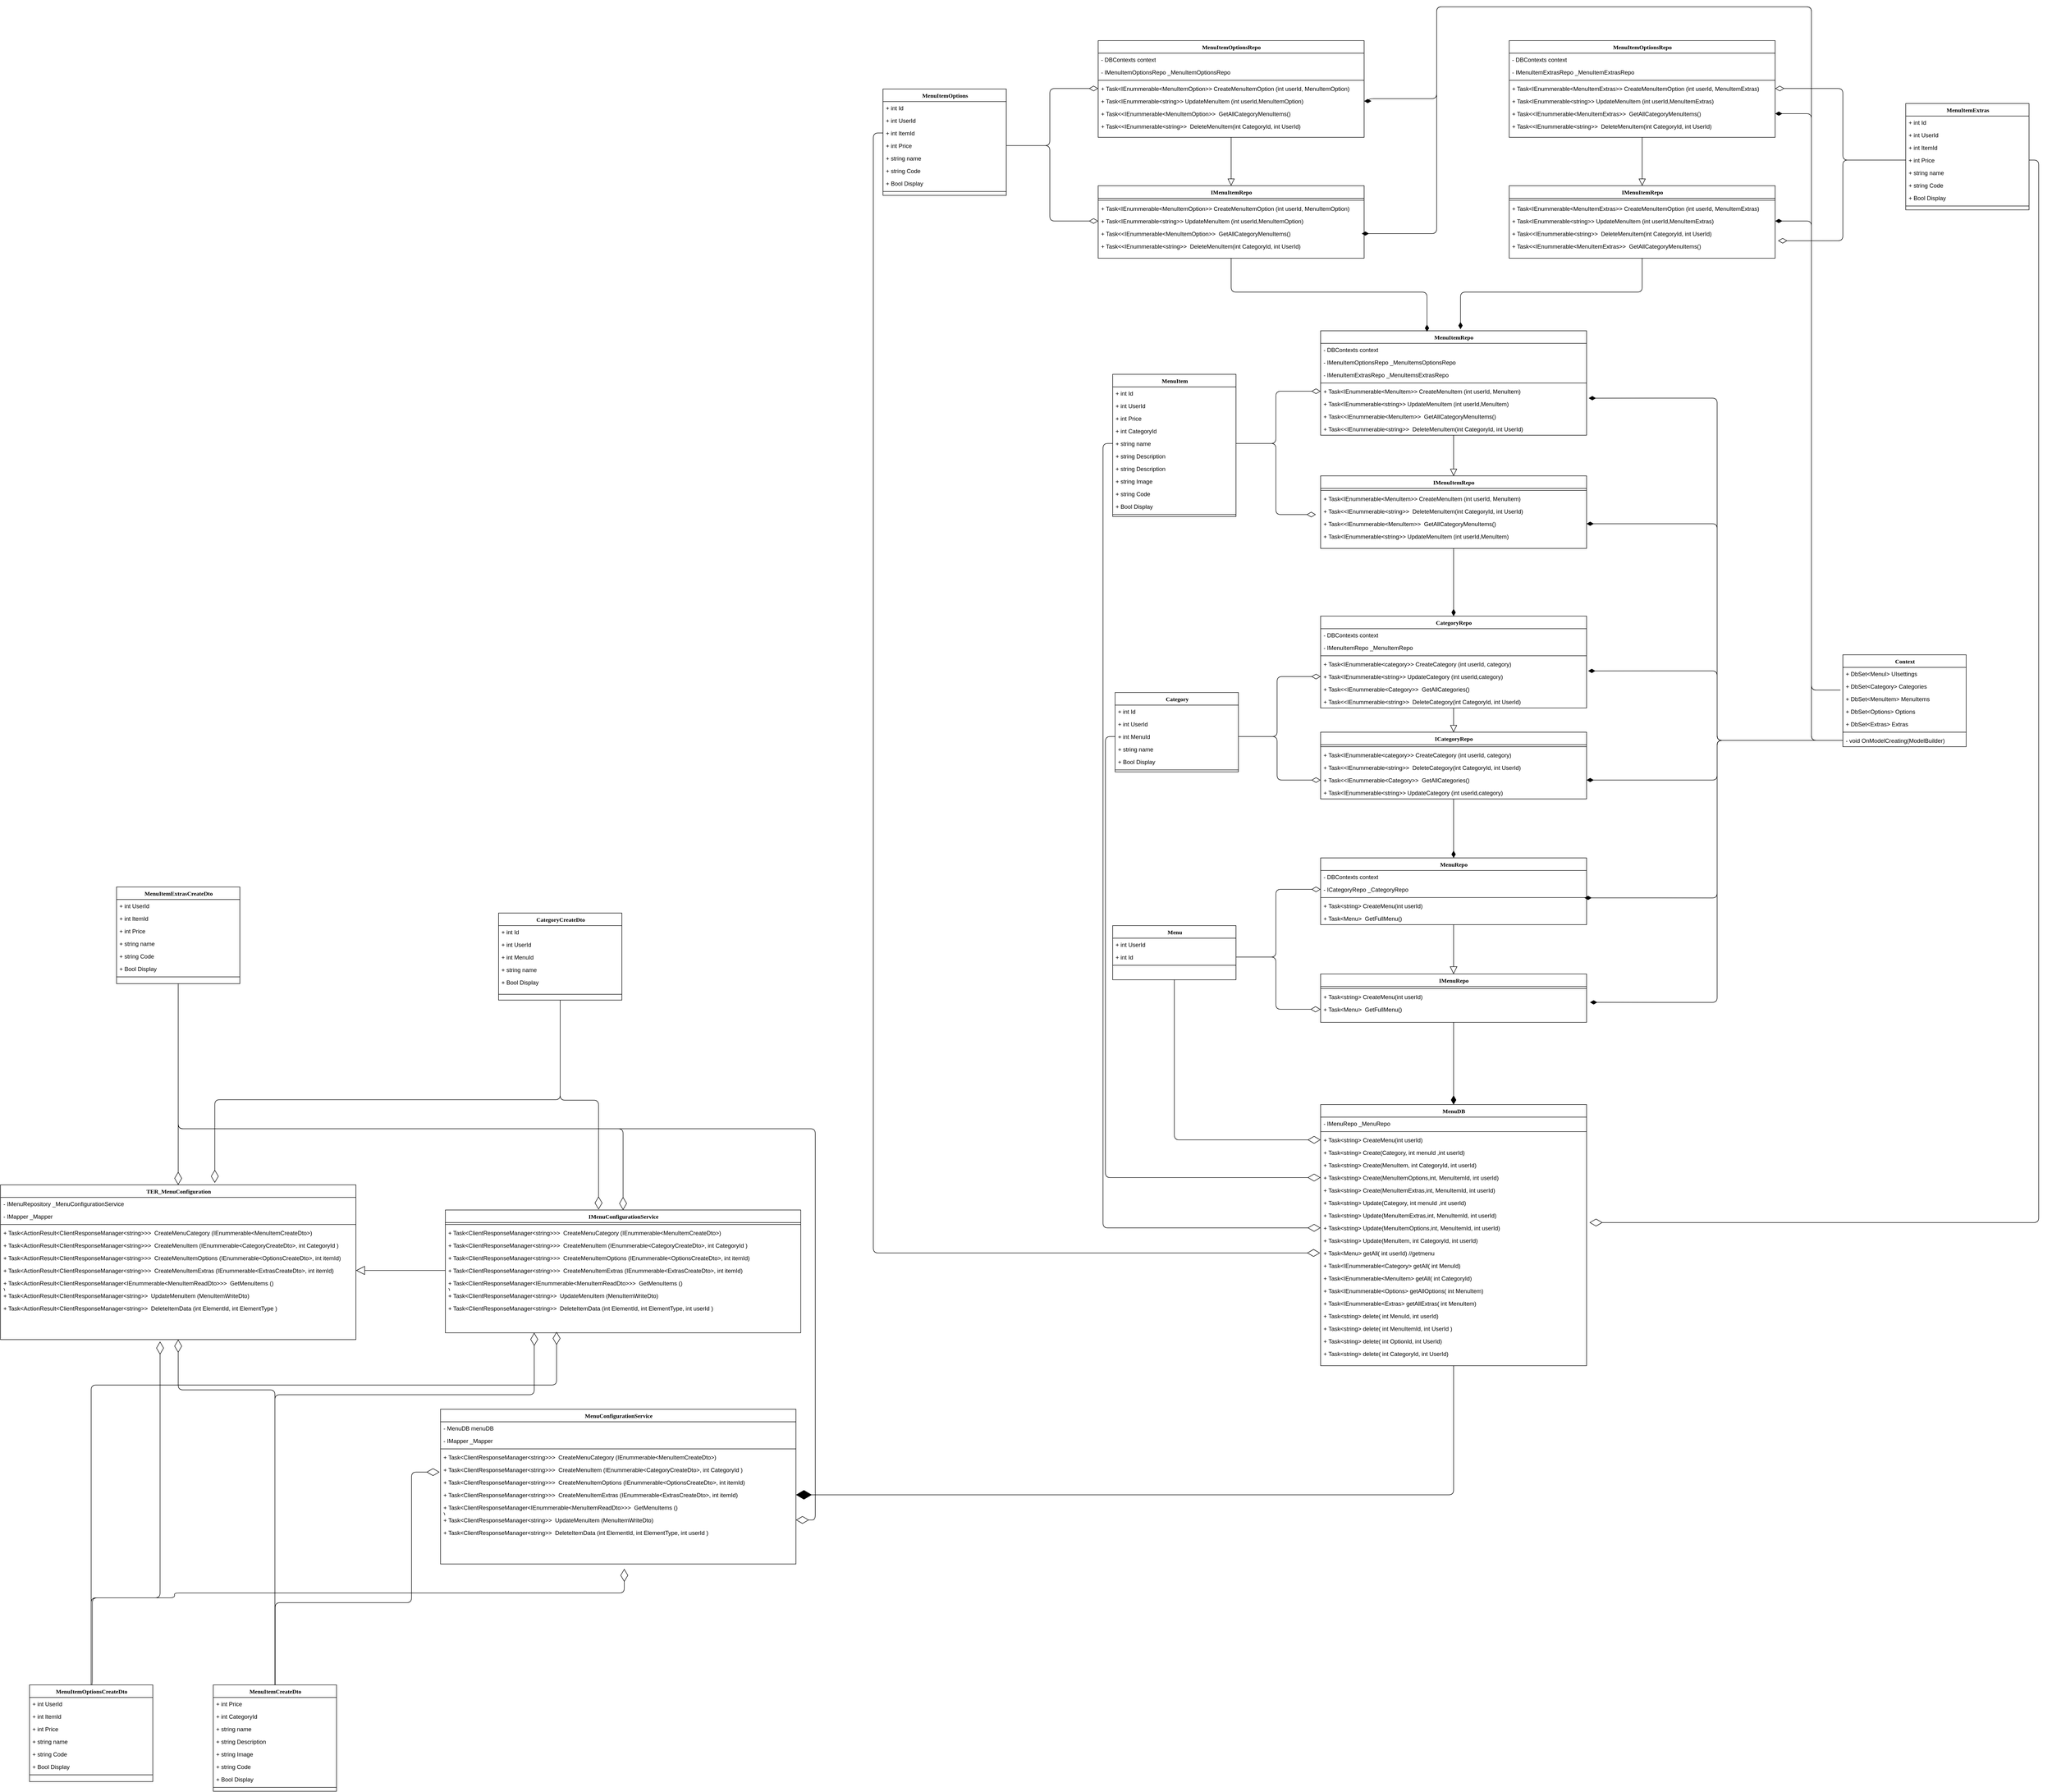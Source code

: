 <mxfile version="14.1.1" type="device"><diagram name="Page-1" id="9f46799a-70d6-7492-0946-bef42562c5a5"><mxGraphModel dx="5840" dy="5887" grid="1" gridSize="10" guides="1" tooltips="1" connect="1" arrows="1" fold="1" page="1" pageScale="1" pageWidth="1100" pageHeight="850" background="#ffffff" math="0" shadow="0"><root><mxCell id="0"/><mxCell id="1" parent="0"/><mxCell id="4AUTrT9b01MXJVSKuKMx-1" value="MenuConfigurationService" style="swimlane;html=1;fontStyle=1;align=center;verticalAlign=top;childLayout=stackLayout;horizontal=1;startSize=26;horizontalStack=0;resizeParent=1;resizeLast=0;collapsible=1;marginBottom=0;swimlaneFillColor=#ffffff;rounded=0;shadow=0;comic=0;labelBackgroundColor=none;strokeWidth=1;fillColor=none;fontFamily=Verdana;fontSize=12" vertex="1" parent="1"><mxGeometry x="-170" y="-430" width="735" height="320" as="geometry"/></mxCell><mxCell id="4AUTrT9b01MXJVSKuKMx-100" value="- MenuDB menuDB" style="text;html=1;strokeColor=none;fillColor=none;align=left;verticalAlign=top;spacingLeft=4;spacingRight=4;whiteSpace=wrap;overflow=hidden;rotatable=0;points=[[0,0.5],[1,0.5]];portConstraint=eastwest;" vertex="1" parent="4AUTrT9b01MXJVSKuKMx-1"><mxGeometry y="26" width="735" height="26" as="geometry"/></mxCell><mxCell id="4AUTrT9b01MXJVSKuKMx-3" value="- IMapper _Mapper" style="text;html=1;strokeColor=none;fillColor=none;align=left;verticalAlign=top;spacingLeft=4;spacingRight=4;whiteSpace=wrap;overflow=hidden;rotatable=0;points=[[0,0.5],[1,0.5]];portConstraint=eastwest;" vertex="1" parent="4AUTrT9b01MXJVSKuKMx-1"><mxGeometry y="52" width="735" height="26" as="geometry"/></mxCell><mxCell id="4AUTrT9b01MXJVSKuKMx-4" value="" style="line;html=1;strokeWidth=1;fillColor=none;align=left;verticalAlign=middle;spacingTop=-1;spacingLeft=3;spacingRight=3;rotatable=0;labelPosition=right;points=[];portConstraint=eastwest;" vertex="1" parent="4AUTrT9b01MXJVSKuKMx-1"><mxGeometry y="78" width="735" height="8" as="geometry"/></mxCell><mxCell id="4AUTrT9b01MXJVSKuKMx-97" value="+ Task&amp;lt;ClientResponseManager&amp;lt;string&amp;gt;&amp;gt;&amp;gt;&amp;nbsp; CreateMenuCategory (IEnummerable&amp;lt;MenuItemCreateDto&amp;gt;)" style="text;html=1;strokeColor=none;fillColor=none;align=left;verticalAlign=top;spacingLeft=4;spacingRight=4;whiteSpace=wrap;overflow=hidden;rotatable=0;points=[[0,0.5],[1,0.5]];portConstraint=eastwest;" vertex="1" parent="4AUTrT9b01MXJVSKuKMx-1"><mxGeometry y="86" width="735" height="26" as="geometry"/></mxCell><mxCell id="4AUTrT9b01MXJVSKuKMx-5" value="+ Task&amp;lt;ClientResponseManager&amp;lt;string&amp;gt;&amp;gt;&amp;gt;&amp;nbsp; CreateMenuItem (IEnummerable&amp;lt;CategoryCreateDto&amp;gt;, int CategoryId )" style="text;html=1;strokeColor=none;fillColor=none;align=left;verticalAlign=top;spacingLeft=4;spacingRight=4;whiteSpace=wrap;overflow=hidden;rotatable=0;points=[[0,0.5],[1,0.5]];portConstraint=eastwest;" vertex="1" parent="4AUTrT9b01MXJVSKuKMx-1"><mxGeometry y="112" width="735" height="26" as="geometry"/></mxCell><mxCell id="4AUTrT9b01MXJVSKuKMx-98" value="+ Task&amp;lt;ClientResponseManager&amp;lt;string&amp;gt;&amp;gt;&amp;gt;&amp;nbsp; CreateMenuItemOptions (IEnummerable&amp;lt;OptionsCreateDto&amp;gt;, int itemId)" style="text;html=1;strokeColor=none;fillColor=none;align=left;verticalAlign=top;spacingLeft=4;spacingRight=4;whiteSpace=wrap;overflow=hidden;rotatable=0;points=[[0,0.5],[1,0.5]];portConstraint=eastwest;" vertex="1" parent="4AUTrT9b01MXJVSKuKMx-1"><mxGeometry y="138" width="735" height="26" as="geometry"/></mxCell><mxCell id="4AUTrT9b01MXJVSKuKMx-99" value="+ Task&amp;lt;ClientResponseManager&amp;lt;string&amp;gt;&amp;gt;&amp;gt;&amp;nbsp; CreateMenuItemExtras (IEnummerable&amp;lt;ExtrasCreateDto&amp;gt;, int itemId)" style="text;html=1;strokeColor=none;fillColor=none;align=left;verticalAlign=top;spacingLeft=4;spacingRight=4;whiteSpace=wrap;overflow=hidden;rotatable=0;points=[[0,0.5],[1,0.5]];portConstraint=eastwest;" vertex="1" parent="4AUTrT9b01MXJVSKuKMx-1"><mxGeometry y="164" width="735" height="26" as="geometry"/></mxCell><mxCell id="4AUTrT9b01MXJVSKuKMx-6" value="+ Task&amp;lt;ClientResponseManager&amp;lt;IEnummerable&amp;lt;MenuItemReadDto&amp;gt;&amp;gt;&amp;gt;&amp;nbsp; GetMenuItems ()&lt;br&gt;)" style="text;html=1;strokeColor=none;fillColor=none;align=left;verticalAlign=top;spacingLeft=4;spacingRight=4;whiteSpace=wrap;overflow=hidden;rotatable=0;points=[[0,0.5],[1,0.5]];portConstraint=eastwest;" vertex="1" parent="4AUTrT9b01MXJVSKuKMx-1"><mxGeometry y="190" width="735" height="26" as="geometry"/></mxCell><mxCell id="4AUTrT9b01MXJVSKuKMx-95" value="+ Task&amp;lt;ClientResponseManager&amp;lt;string&amp;gt;&amp;gt;&amp;nbsp; UpdateMenuItem (MenuItemWriteDto)" style="text;html=1;strokeColor=none;fillColor=none;align=left;verticalAlign=top;spacingLeft=4;spacingRight=4;whiteSpace=wrap;overflow=hidden;rotatable=0;points=[[0,0.5],[1,0.5]];portConstraint=eastwest;" vertex="1" parent="4AUTrT9b01MXJVSKuKMx-1"><mxGeometry y="216" width="735" height="26" as="geometry"/></mxCell><mxCell id="4AUTrT9b01MXJVSKuKMx-8" value="+ Task&amp;lt;ClientResponseManager&amp;lt;string&amp;gt;&amp;gt;&amp;nbsp; DeleteItemData (int ElementId, int ElementType, int userId )" style="text;html=1;strokeColor=none;fillColor=none;align=left;verticalAlign=top;spacingLeft=4;spacingRight=4;whiteSpace=wrap;overflow=hidden;rotatable=0;points=[[0,0.5],[1,0.5]];portConstraint=eastwest;" vertex="1" parent="4AUTrT9b01MXJVSKuKMx-1"><mxGeometry y="242" width="735" height="26" as="geometry"/></mxCell><mxCell id="4AUTrT9b01MXJVSKuKMx-26" style="edgeStyle=orthogonalEdgeStyle;rounded=0;orthogonalLoop=1;jettySize=auto;html=1;exitX=0.484;exitY=-0.005;exitDx=0;exitDy=0;entryX=0.491;entryY=1.083;entryDx=0;entryDy=0;entryPerimeter=0;endArrow=diamondThin;endFill=1;endSize=15;exitPerimeter=0;" edge="1" parent="1" source="4AUTrT9b01MXJVSKuKMx-27"><mxGeometry relative="1" as="geometry"><Array as="points"><mxPoint x="1030" y="-151"/></Array><mxPoint x="1030.05" y="-267.012" as="targetPoint"/></mxGeometry></mxCell><mxCell id="4AUTrT9b01MXJVSKuKMx-74" style="edgeStyle=orthogonalEdgeStyle;rounded=1;orthogonalLoop=1;jettySize=auto;html=1;exitX=1;exitY=0.5;exitDx=0;exitDy=0;entryX=-0.004;entryY=0.158;entryDx=0;entryDy=0;entryPerimeter=0;endArrow=diamondThin;endFill=0;endSize=15;" edge="1" parent="1" source="4AUTrT9b01MXJVSKuKMx-69"><mxGeometry relative="1" as="geometry"><mxPoint x="757.8" y="232.108" as="targetPoint"/></mxGeometry></mxCell><mxCell id="4AUTrT9b01MXJVSKuKMx-134" style="edgeStyle=orthogonalEdgeStyle;rounded=0;orthogonalLoop=1;jettySize=auto;html=1;exitX=0.5;exitY=0;exitDx=0;exitDy=0;entryX=0.5;entryY=1;entryDx=0;entryDy=0;startArrow=block;startFill=0;endArrow=none;endFill=0;startSize=13;" edge="1" parent="1" source="4AUTrT9b01MXJVSKuKMx-118" target="4AUTrT9b01MXJVSKuKMx-129"><mxGeometry relative="1" as="geometry"/></mxCell><mxCell id="4AUTrT9b01MXJVSKuKMx-358" style="edgeStyle=orthogonalEdgeStyle;rounded=1;orthogonalLoop=1;jettySize=auto;html=1;exitX=0.5;exitY=1;exitDx=0;exitDy=0;entryX=0.5;entryY=0;entryDx=0;entryDy=0;startArrow=none;startFill=0;startSize=13;endArrow=diamondThin;endFill=1;endSize=16;" edge="1" parent="1" source="4AUTrT9b01MXJVSKuKMx-118" target="4AUTrT9b01MXJVSKuKMx-334"><mxGeometry relative="1" as="geometry"/></mxCell><mxCell id="4AUTrT9b01MXJVSKuKMx-118" value="IMenuRepo" style="swimlane;html=1;fontStyle=1;align=center;verticalAlign=top;childLayout=stackLayout;horizontal=1;startSize=26;horizontalStack=0;resizeParent=1;resizeLast=0;collapsible=1;marginBottom=0;swimlaneFillColor=#ffffff;rounded=0;shadow=0;comic=0;labelBackgroundColor=none;strokeWidth=1;fillColor=none;fontFamily=Verdana;fontSize=12" vertex="1" parent="1"><mxGeometry x="1650" y="-1330" width="550" height="100" as="geometry"/></mxCell><mxCell id="4AUTrT9b01MXJVSKuKMx-120" value="" style="line;html=1;strokeWidth=1;fillColor=none;align=left;verticalAlign=middle;spacingTop=-1;spacingLeft=3;spacingRight=3;rotatable=0;labelPosition=right;points=[];portConstraint=eastwest;" vertex="1" parent="4AUTrT9b01MXJVSKuKMx-118"><mxGeometry y="26" width="550" height="8" as="geometry"/></mxCell><mxCell id="4AUTrT9b01MXJVSKuKMx-121" value="+ Task&amp;lt;string&amp;gt; CreateMenu(int userId)" style="text;html=1;strokeColor=none;fillColor=none;align=left;verticalAlign=top;spacingLeft=4;spacingRight=4;whiteSpace=wrap;overflow=hidden;rotatable=0;points=[[0,0.5],[1,0.5]];portConstraint=eastwest;" vertex="1" parent="4AUTrT9b01MXJVSKuKMx-118"><mxGeometry y="34" width="550" height="26" as="geometry"/></mxCell><mxCell id="4AUTrT9b01MXJVSKuKMx-123" value="+ Task&amp;lt;Menu&amp;gt;&amp;nbsp; GetFullMenu()" style="text;html=1;strokeColor=none;fillColor=none;align=left;verticalAlign=top;spacingLeft=4;spacingRight=4;whiteSpace=wrap;overflow=hidden;rotatable=0;points=[[0,0.5],[1,0.5]];portConstraint=eastwest;" vertex="1" parent="4AUTrT9b01MXJVSKuKMx-118"><mxGeometry y="60" width="550" height="26" as="geometry"/></mxCell><mxCell id="4AUTrT9b01MXJVSKuKMx-125" value="Context" style="swimlane;html=1;fontStyle=1;align=center;verticalAlign=top;childLayout=stackLayout;horizontal=1;startSize=26;horizontalStack=0;resizeParent=1;resizeLast=0;collapsible=1;marginBottom=0;swimlaneFillColor=#ffffff;rounded=0;shadow=0;comic=0;labelBackgroundColor=none;strokeWidth=1;fillColor=none;fontFamily=Verdana;fontSize=12" vertex="1" parent="1"><mxGeometry x="2730" y="-1990" width="255" height="190" as="geometry"/></mxCell><mxCell id="4AUTrT9b01MXJVSKuKMx-126" value="+&amp;nbsp;DbSet&amp;lt;MenuI&amp;gt; UIsettings" style="text;html=1;strokeColor=none;fillColor=none;align=left;verticalAlign=top;spacingLeft=4;spacingRight=4;whiteSpace=wrap;overflow=hidden;rotatable=0;points=[[0,0.5],[1,0.5]];portConstraint=eastwest;" vertex="1" parent="4AUTrT9b01MXJVSKuKMx-125"><mxGeometry y="26" width="255" height="26" as="geometry"/></mxCell><mxCell id="4AUTrT9b01MXJVSKuKMx-278" value="+&amp;nbsp;DbSet&amp;lt;Category&amp;gt; Categories" style="text;html=1;strokeColor=none;fillColor=none;align=left;verticalAlign=top;spacingLeft=4;spacingRight=4;whiteSpace=wrap;overflow=hidden;rotatable=0;points=[[0,0.5],[1,0.5]];portConstraint=eastwest;" vertex="1" parent="4AUTrT9b01MXJVSKuKMx-125"><mxGeometry y="52" width="255" height="26" as="geometry"/></mxCell><mxCell id="4AUTrT9b01MXJVSKuKMx-279" value="+&amp;nbsp;DbSet&amp;lt;MenuItem&amp;gt; MenuItems" style="text;html=1;strokeColor=none;fillColor=none;align=left;verticalAlign=top;spacingLeft=4;spacingRight=4;whiteSpace=wrap;overflow=hidden;rotatable=0;points=[[0,0.5],[1,0.5]];portConstraint=eastwest;" vertex="1" parent="4AUTrT9b01MXJVSKuKMx-125"><mxGeometry y="78" width="255" height="26" as="geometry"/></mxCell><mxCell id="4AUTrT9b01MXJVSKuKMx-280" value="+&amp;nbsp;DbSet&amp;lt;Options&amp;gt; Options" style="text;html=1;strokeColor=none;fillColor=none;align=left;verticalAlign=top;spacingLeft=4;spacingRight=4;whiteSpace=wrap;overflow=hidden;rotatable=0;points=[[0,0.5],[1,0.5]];portConstraint=eastwest;" vertex="1" parent="4AUTrT9b01MXJVSKuKMx-125"><mxGeometry y="104" width="255" height="26" as="geometry"/></mxCell><mxCell id="4AUTrT9b01MXJVSKuKMx-281" value="+&amp;nbsp;DbSet&amp;lt;Extras&amp;gt; Extras" style="text;html=1;strokeColor=none;fillColor=none;align=left;verticalAlign=top;spacingLeft=4;spacingRight=4;whiteSpace=wrap;overflow=hidden;rotatable=0;points=[[0,0.5],[1,0.5]];portConstraint=eastwest;" vertex="1" parent="4AUTrT9b01MXJVSKuKMx-125"><mxGeometry y="130" width="255" height="26" as="geometry"/></mxCell><mxCell id="4AUTrT9b01MXJVSKuKMx-127" value="" style="line;html=1;strokeWidth=1;fillColor=none;align=left;verticalAlign=middle;spacingTop=-1;spacingLeft=3;spacingRight=3;rotatable=0;labelPosition=right;points=[];portConstraint=eastwest;" vertex="1" parent="4AUTrT9b01MXJVSKuKMx-125"><mxGeometry y="156" width="255" height="8" as="geometry"/></mxCell><mxCell id="4AUTrT9b01MXJVSKuKMx-128" value="- void OnModelCreating(ModelBuilder)" style="text;html=1;strokeColor=none;fillColor=none;align=left;verticalAlign=top;spacingLeft=4;spacingRight=4;whiteSpace=wrap;overflow=hidden;rotatable=0;points=[[0,0.5],[1,0.5]];portConstraint=eastwest;" vertex="1" parent="4AUTrT9b01MXJVSKuKMx-125"><mxGeometry y="164" width="255" height="26" as="geometry"/></mxCell><mxCell id="4AUTrT9b01MXJVSKuKMx-129" value="MenuRepo" style="swimlane;html=1;fontStyle=1;align=center;verticalAlign=top;childLayout=stackLayout;horizontal=1;startSize=26;horizontalStack=0;resizeParent=1;resizeLast=0;collapsible=1;marginBottom=0;swimlaneFillColor=#ffffff;rounded=0;shadow=0;comic=0;labelBackgroundColor=none;strokeWidth=1;fillColor=none;fontFamily=Verdana;fontSize=12" vertex="1" parent="1"><mxGeometry x="1650" y="-1570" width="550" height="138" as="geometry"/></mxCell><mxCell id="4AUTrT9b01MXJVSKuKMx-130" value="- DBContexts context&lt;br&gt;" style="text;html=1;strokeColor=none;fillColor=none;align=left;verticalAlign=top;spacingLeft=4;spacingRight=4;whiteSpace=wrap;overflow=hidden;rotatable=0;points=[[0,0.5],[1,0.5]];portConstraint=eastwest;" vertex="1" parent="4AUTrT9b01MXJVSKuKMx-129"><mxGeometry y="26" width="550" height="26" as="geometry"/></mxCell><mxCell id="4AUTrT9b01MXJVSKuKMx-150" value="&lt;div style=&quot;text-align: center&quot;&gt;- ICategoryRepo _CategoryRepo&lt;/div&gt;" style="text;html=1;strokeColor=none;fillColor=none;align=left;verticalAlign=top;spacingLeft=4;spacingRight=4;whiteSpace=wrap;overflow=hidden;rotatable=0;points=[[0,0.5],[1,0.5]];portConstraint=eastwest;" vertex="1" parent="4AUTrT9b01MXJVSKuKMx-129"><mxGeometry y="52" width="550" height="26" as="geometry"/></mxCell><mxCell id="4AUTrT9b01MXJVSKuKMx-131" value="" style="line;html=1;strokeWidth=1;fillColor=none;align=left;verticalAlign=middle;spacingTop=-1;spacingLeft=3;spacingRight=3;rotatable=0;labelPosition=right;points=[];portConstraint=eastwest;" vertex="1" parent="4AUTrT9b01MXJVSKuKMx-129"><mxGeometry y="78" width="550" height="8" as="geometry"/></mxCell><mxCell id="4AUTrT9b01MXJVSKuKMx-132" value="+ Task&amp;lt;string&amp;gt; CreateMenu(int userId)" style="text;html=1;strokeColor=none;fillColor=none;align=left;verticalAlign=top;spacingLeft=4;spacingRight=4;whiteSpace=wrap;overflow=hidden;rotatable=0;points=[[0,0.5],[1,0.5]];portConstraint=eastwest;" vertex="1" parent="4AUTrT9b01MXJVSKuKMx-129"><mxGeometry y="86" width="550" height="26" as="geometry"/></mxCell><mxCell id="4AUTrT9b01MXJVSKuKMx-133" value="+ Task&amp;lt;Menu&amp;gt;&amp;nbsp; GetFullMenu()" style="text;html=1;strokeColor=none;fillColor=none;align=left;verticalAlign=top;spacingLeft=4;spacingRight=4;whiteSpace=wrap;overflow=hidden;rotatable=0;points=[[0,0.5],[1,0.5]];portConstraint=eastwest;" vertex="1" parent="4AUTrT9b01MXJVSKuKMx-129"><mxGeometry y="112" width="550" height="26" as="geometry"/></mxCell><mxCell id="4AUTrT9b01MXJVSKuKMx-152" style="edgeStyle=orthogonalEdgeStyle;rounded=0;orthogonalLoop=1;jettySize=auto;html=1;exitX=0.5;exitY=1;exitDx=0;exitDy=0;entryX=0.5;entryY=0;entryDx=0;entryDy=0;startArrow=none;startFill=0;startSize=13;endArrow=diamondThin;endFill=1;endSize=12;" edge="1" parent="1" source="4AUTrT9b01MXJVSKuKMx-136" target="4AUTrT9b01MXJVSKuKMx-129"><mxGeometry relative="1" as="geometry"/></mxCell><mxCell id="4AUTrT9b01MXJVSKuKMx-136" value="ICategoryRepo" style="swimlane;html=1;fontStyle=1;align=center;verticalAlign=top;childLayout=stackLayout;horizontal=1;startSize=26;horizontalStack=0;resizeParent=1;resizeLast=0;collapsible=1;marginBottom=0;swimlaneFillColor=#ffffff;rounded=0;shadow=0;comic=0;labelBackgroundColor=none;strokeWidth=1;fillColor=none;fontFamily=Verdana;fontSize=12" vertex="1" parent="1"><mxGeometry x="1650" y="-1830" width="550" height="138" as="geometry"/></mxCell><mxCell id="4AUTrT9b01MXJVSKuKMx-137" value="" style="line;html=1;strokeWidth=1;fillColor=none;align=left;verticalAlign=middle;spacingTop=-1;spacingLeft=3;spacingRight=3;rotatable=0;labelPosition=right;points=[];portConstraint=eastwest;" vertex="1" parent="4AUTrT9b01MXJVSKuKMx-136"><mxGeometry y="26" width="550" height="8" as="geometry"/></mxCell><mxCell id="4AUTrT9b01MXJVSKuKMx-196" value="+ Task&amp;lt;IEnummerable&amp;lt;category&amp;gt;&amp;gt; CreateCategory (int userId, category)" style="text;html=1;strokeColor=none;fillColor=none;align=left;verticalAlign=top;spacingLeft=4;spacingRight=4;whiteSpace=wrap;overflow=hidden;rotatable=0;points=[[0,0.5],[1,0.5]];portConstraint=eastwest;" vertex="1" parent="4AUTrT9b01MXJVSKuKMx-136"><mxGeometry y="34" width="550" height="26" as="geometry"/></mxCell><mxCell id="4AUTrT9b01MXJVSKuKMx-199" value="+ Task&amp;lt;&amp;lt;IEnummerable&amp;lt;string&amp;gt;&amp;gt;&amp;nbsp; DeleteCategory(int CategoryId, int UserId)" style="text;html=1;strokeColor=none;fillColor=none;align=left;verticalAlign=top;spacingLeft=4;spacingRight=4;whiteSpace=wrap;overflow=hidden;rotatable=0;points=[[0,0.5],[1,0.5]];portConstraint=eastwest;" vertex="1" parent="4AUTrT9b01MXJVSKuKMx-136"><mxGeometry y="60" width="550" height="26" as="geometry"/></mxCell><mxCell id="4AUTrT9b01MXJVSKuKMx-198" value="+ Task&amp;lt;&amp;lt;IEnummerable&amp;lt;Category&amp;gt;&amp;gt;&amp;nbsp; GetAllCategories()" style="text;html=1;strokeColor=none;fillColor=none;align=left;verticalAlign=top;spacingLeft=4;spacingRight=4;whiteSpace=wrap;overflow=hidden;rotatable=0;points=[[0,0.5],[1,0.5]];portConstraint=eastwest;" vertex="1" parent="4AUTrT9b01MXJVSKuKMx-136"><mxGeometry y="86" width="550" height="26" as="geometry"/></mxCell><mxCell id="4AUTrT9b01MXJVSKuKMx-197" value="+ Task&amp;lt;IEnummerable&amp;lt;string&amp;gt;&amp;gt; UpdateCategory (int userId,category)" style="text;html=1;strokeColor=none;fillColor=none;align=left;verticalAlign=top;spacingLeft=4;spacingRight=4;whiteSpace=wrap;overflow=hidden;rotatable=0;points=[[0,0.5],[1,0.5]];portConstraint=eastwest;" vertex="1" parent="4AUTrT9b01MXJVSKuKMx-136"><mxGeometry y="112" width="550" height="26" as="geometry"/></mxCell><mxCell id="4AUTrT9b01MXJVSKuKMx-149" style="edgeStyle=orthogonalEdgeStyle;rounded=0;orthogonalLoop=1;jettySize=auto;html=1;exitX=0.5;exitY=1;exitDx=0;exitDy=0;entryX=0.5;entryY=0;entryDx=0;entryDy=0;endArrow=block;endFill=0;endSize=12;" edge="1" parent="1" source="4AUTrT9b01MXJVSKuKMx-140" target="4AUTrT9b01MXJVSKuKMx-136"><mxGeometry relative="1" as="geometry"/></mxCell><mxCell id="4AUTrT9b01MXJVSKuKMx-140" value="CategoryRepo" style="swimlane;html=1;fontStyle=1;align=center;verticalAlign=top;childLayout=stackLayout;horizontal=1;startSize=26;horizontalStack=0;resizeParent=1;resizeLast=0;collapsible=1;marginBottom=0;swimlaneFillColor=#ffffff;rounded=0;shadow=0;comic=0;labelBackgroundColor=none;strokeWidth=1;fillColor=none;fontFamily=Verdana;fontSize=12" vertex="1" parent="1"><mxGeometry x="1650" y="-2070" width="550" height="190" as="geometry"/></mxCell><mxCell id="4AUTrT9b01MXJVSKuKMx-141" value="- DBContexts context&lt;br&gt;" style="text;html=1;strokeColor=none;fillColor=none;align=left;verticalAlign=top;spacingLeft=4;spacingRight=4;whiteSpace=wrap;overflow=hidden;rotatable=0;points=[[0,0.5],[1,0.5]];portConstraint=eastwest;" vertex="1" parent="4AUTrT9b01MXJVSKuKMx-140"><mxGeometry y="26" width="550" height="26" as="geometry"/></mxCell><mxCell id="4AUTrT9b01MXJVSKuKMx-151" value="- IMenuItemRepo _MenuItemRepo" style="text;html=1;strokeColor=none;fillColor=none;align=left;verticalAlign=top;spacingLeft=4;spacingRight=4;whiteSpace=wrap;overflow=hidden;rotatable=0;points=[[0,0.5],[1,0.5]];portConstraint=eastwest;" vertex="1" parent="4AUTrT9b01MXJVSKuKMx-140"><mxGeometry y="52" width="550" height="26" as="geometry"/></mxCell><mxCell id="4AUTrT9b01MXJVSKuKMx-142" value="" style="line;html=1;strokeWidth=1;fillColor=none;align=left;verticalAlign=middle;spacingTop=-1;spacingLeft=3;spacingRight=3;rotatable=0;labelPosition=right;points=[];portConstraint=eastwest;" vertex="1" parent="4AUTrT9b01MXJVSKuKMx-140"><mxGeometry y="78" width="550" height="8" as="geometry"/></mxCell><mxCell id="4AUTrT9b01MXJVSKuKMx-143" value="+ Task&amp;lt;IEnummerable&amp;lt;category&amp;gt;&amp;gt; CreateCategory (int userId, category)" style="text;html=1;strokeColor=none;fillColor=none;align=left;verticalAlign=top;spacingLeft=4;spacingRight=4;whiteSpace=wrap;overflow=hidden;rotatable=0;points=[[0,0.5],[1,0.5]];portConstraint=eastwest;" vertex="1" parent="4AUTrT9b01MXJVSKuKMx-140"><mxGeometry y="86" width="550" height="26" as="geometry"/></mxCell><mxCell id="4AUTrT9b01MXJVSKuKMx-177" value="+ Task&amp;lt;IEnummerable&amp;lt;string&amp;gt;&amp;gt; UpdateCategory (int userId,category)" style="text;html=1;strokeColor=none;fillColor=none;align=left;verticalAlign=top;spacingLeft=4;spacingRight=4;whiteSpace=wrap;overflow=hidden;rotatable=0;points=[[0,0.5],[1,0.5]];portConstraint=eastwest;" vertex="1" parent="4AUTrT9b01MXJVSKuKMx-140"><mxGeometry y="112" width="550" height="26" as="geometry"/></mxCell><mxCell id="4AUTrT9b01MXJVSKuKMx-144" value="+ Task&amp;lt;&amp;lt;IEnummerable&amp;lt;Category&amp;gt;&amp;gt;&amp;nbsp; GetAllCategories()" style="text;html=1;strokeColor=none;fillColor=none;align=left;verticalAlign=top;spacingLeft=4;spacingRight=4;whiteSpace=wrap;overflow=hidden;rotatable=0;points=[[0,0.5],[1,0.5]];portConstraint=eastwest;" vertex="1" parent="4AUTrT9b01MXJVSKuKMx-140"><mxGeometry y="138" width="550" height="26" as="geometry"/></mxCell><mxCell id="4AUTrT9b01MXJVSKuKMx-145" value="+ Task&amp;lt;&amp;lt;IEnummerable&amp;lt;string&amp;gt;&amp;gt;&amp;nbsp; DeleteCategory(int CategoryId, int UserId)" style="text;html=1;strokeColor=none;fillColor=none;align=left;verticalAlign=top;spacingLeft=4;spacingRight=4;whiteSpace=wrap;overflow=hidden;rotatable=0;points=[[0,0.5],[1,0.5]];portConstraint=eastwest;" vertex="1" parent="4AUTrT9b01MXJVSKuKMx-140"><mxGeometry y="164" width="550" height="26" as="geometry"/></mxCell><mxCell id="4AUTrT9b01MXJVSKuKMx-204" style="edgeStyle=orthogonalEdgeStyle;rounded=0;orthogonalLoop=1;jettySize=auto;html=1;exitX=0.5;exitY=1;exitDx=0;exitDy=0;entryX=0.5;entryY=0;entryDx=0;entryDy=0;startArrow=none;startFill=0;startSize=13;endArrow=diamondThin;endFill=1;endSize=12;" edge="1" parent="1" source="4AUTrT9b01MXJVSKuKMx-178" target="4AUTrT9b01MXJVSKuKMx-140"><mxGeometry relative="1" as="geometry"/></mxCell><mxCell id="4AUTrT9b01MXJVSKuKMx-178" value="IMenuItemRepo" style="swimlane;html=1;fontStyle=1;align=center;verticalAlign=top;childLayout=stackLayout;horizontal=1;startSize=26;horizontalStack=0;resizeParent=1;resizeLast=0;collapsible=1;marginBottom=0;swimlaneFillColor=#ffffff;rounded=0;shadow=0;comic=0;labelBackgroundColor=none;strokeWidth=1;fillColor=none;fontFamily=Verdana;fontSize=12" vertex="1" parent="1"><mxGeometry x="1650" y="-2360" width="550" height="150" as="geometry"/></mxCell><mxCell id="4AUTrT9b01MXJVSKuKMx-179" value="" style="line;html=1;strokeWidth=1;fillColor=none;align=left;verticalAlign=middle;spacingTop=-1;spacingLeft=3;spacingRight=3;rotatable=0;labelPosition=right;points=[];portConstraint=eastwest;" vertex="1" parent="4AUTrT9b01MXJVSKuKMx-178"><mxGeometry y="26" width="550" height="8" as="geometry"/></mxCell><mxCell id="4AUTrT9b01MXJVSKuKMx-200" value="+ Task&amp;lt;IEnummerable&amp;lt;MenuItem&amp;gt;&amp;gt; CreateMenuItem (int userId, MenuItem)" style="text;html=1;strokeColor=none;fillColor=none;align=left;verticalAlign=top;spacingLeft=4;spacingRight=4;whiteSpace=wrap;overflow=hidden;rotatable=0;points=[[0,0.5],[1,0.5]];portConstraint=eastwest;" vertex="1" parent="4AUTrT9b01MXJVSKuKMx-178"><mxGeometry y="34" width="550" height="26" as="geometry"/></mxCell><mxCell id="4AUTrT9b01MXJVSKuKMx-203" value="+ Task&amp;lt;&amp;lt;IEnummerable&amp;lt;string&amp;gt;&amp;gt;&amp;nbsp; DeleteMenuItem(int CategoryId, int UserId)" style="text;html=1;strokeColor=none;fillColor=none;align=left;verticalAlign=top;spacingLeft=4;spacingRight=4;whiteSpace=wrap;overflow=hidden;rotatable=0;points=[[0,0.5],[1,0.5]];portConstraint=eastwest;" vertex="1" parent="4AUTrT9b01MXJVSKuKMx-178"><mxGeometry y="60" width="550" height="26" as="geometry"/></mxCell><mxCell id="4AUTrT9b01MXJVSKuKMx-202" value="+ Task&amp;lt;&amp;lt;IEnummerable&amp;lt;MenuItem&amp;gt;&amp;gt;&amp;nbsp; GetAllCategoryMenuItems()" style="text;html=1;strokeColor=none;fillColor=none;align=left;verticalAlign=top;spacingLeft=4;spacingRight=4;whiteSpace=wrap;overflow=hidden;rotatable=0;points=[[0,0.5],[1,0.5]];portConstraint=eastwest;" vertex="1" parent="4AUTrT9b01MXJVSKuKMx-178"><mxGeometry y="86" width="550" height="26" as="geometry"/></mxCell><mxCell id="4AUTrT9b01MXJVSKuKMx-201" value="+ Task&amp;lt;IEnummerable&amp;lt;string&amp;gt;&amp;gt; UpdateMenuItem (int userId,MenuItem)" style="text;html=1;strokeColor=none;fillColor=none;align=left;verticalAlign=top;spacingLeft=4;spacingRight=4;whiteSpace=wrap;overflow=hidden;rotatable=0;points=[[0,0.5],[1,0.5]];portConstraint=eastwest;" vertex="1" parent="4AUTrT9b01MXJVSKuKMx-178"><mxGeometry y="112" width="550" height="26" as="geometry"/></mxCell><mxCell id="4AUTrT9b01MXJVSKuKMx-191" style="edgeStyle=orthogonalEdgeStyle;rounded=0;orthogonalLoop=1;jettySize=auto;html=1;exitX=0.5;exitY=1;exitDx=0;exitDy=0;entryX=0.5;entryY=0;entryDx=0;entryDy=0;startArrow=none;startFill=0;startSize=13;endArrow=block;endFill=0;endSize=12;" edge="1" parent="1" source="4AUTrT9b01MXJVSKuKMx-183" target="4AUTrT9b01MXJVSKuKMx-178"><mxGeometry relative="1" as="geometry"/></mxCell><mxCell id="4AUTrT9b01MXJVSKuKMx-183" value="MenuItemRepo" style="swimlane;html=1;fontStyle=1;align=center;verticalAlign=top;childLayout=stackLayout;horizontal=1;startSize=26;horizontalStack=0;resizeParent=1;resizeLast=0;collapsible=1;marginBottom=0;swimlaneFillColor=#ffffff;rounded=0;shadow=0;comic=0;labelBackgroundColor=none;strokeWidth=1;fillColor=none;fontFamily=Verdana;fontSize=12" vertex="1" parent="1"><mxGeometry x="1650" y="-2660" width="550" height="216" as="geometry"/></mxCell><mxCell id="4AUTrT9b01MXJVSKuKMx-184" value="- DBContexts context&lt;br&gt;" style="text;html=1;strokeColor=none;fillColor=none;align=left;verticalAlign=top;spacingLeft=4;spacingRight=4;whiteSpace=wrap;overflow=hidden;rotatable=0;points=[[0,0.5],[1,0.5]];portConstraint=eastwest;" vertex="1" parent="4AUTrT9b01MXJVSKuKMx-183"><mxGeometry y="26" width="550" height="26" as="geometry"/></mxCell><mxCell id="4AUTrT9b01MXJVSKuKMx-185" value="- IMenuItemOptionsRepo _MenuItemsOptionsRepo" style="text;html=1;strokeColor=none;fillColor=none;align=left;verticalAlign=top;spacingLeft=4;spacingRight=4;whiteSpace=wrap;overflow=hidden;rotatable=0;points=[[0,0.5],[1,0.5]];portConstraint=eastwest;" vertex="1" parent="4AUTrT9b01MXJVSKuKMx-183"><mxGeometry y="52" width="550" height="26" as="geometry"/></mxCell><mxCell id="4AUTrT9b01MXJVSKuKMx-258" value="- IMenuItemExtrasRepo _MenuItemsExtrasRepo" style="text;html=1;strokeColor=none;fillColor=none;align=left;verticalAlign=top;spacingLeft=4;spacingRight=4;whiteSpace=wrap;overflow=hidden;rotatable=0;points=[[0,0.5],[1,0.5]];portConstraint=eastwest;" vertex="1" parent="4AUTrT9b01MXJVSKuKMx-183"><mxGeometry y="78" width="550" height="26" as="geometry"/></mxCell><mxCell id="4AUTrT9b01MXJVSKuKMx-186" value="" style="line;html=1;strokeWidth=1;fillColor=none;align=left;verticalAlign=middle;spacingTop=-1;spacingLeft=3;spacingRight=3;rotatable=0;labelPosition=right;points=[];portConstraint=eastwest;" vertex="1" parent="4AUTrT9b01MXJVSKuKMx-183"><mxGeometry y="104" width="550" height="8" as="geometry"/></mxCell><mxCell id="4AUTrT9b01MXJVSKuKMx-187" value="+ Task&amp;lt;IEnummerable&amp;lt;MenuItem&amp;gt;&amp;gt; CreateMenuItem (int userId, MenuItem)" style="text;html=1;strokeColor=none;fillColor=none;align=left;verticalAlign=top;spacingLeft=4;spacingRight=4;whiteSpace=wrap;overflow=hidden;rotatable=0;points=[[0,0.5],[1,0.5]];portConstraint=eastwest;" vertex="1" parent="4AUTrT9b01MXJVSKuKMx-183"><mxGeometry y="112" width="550" height="26" as="geometry"/></mxCell><mxCell id="4AUTrT9b01MXJVSKuKMx-188" value="+ Task&amp;lt;IEnummerable&amp;lt;string&amp;gt;&amp;gt; UpdateMenuItem (int userId,MenuItem)" style="text;html=1;strokeColor=none;fillColor=none;align=left;verticalAlign=top;spacingLeft=4;spacingRight=4;whiteSpace=wrap;overflow=hidden;rotatable=0;points=[[0,0.5],[1,0.5]];portConstraint=eastwest;" vertex="1" parent="4AUTrT9b01MXJVSKuKMx-183"><mxGeometry y="138" width="550" height="26" as="geometry"/></mxCell><mxCell id="4AUTrT9b01MXJVSKuKMx-189" value="+ Task&amp;lt;&amp;lt;IEnummerable&amp;lt;MenuItem&amp;gt;&amp;gt;&amp;nbsp; GetAllCategoryMenuItems()" style="text;html=1;strokeColor=none;fillColor=none;align=left;verticalAlign=top;spacingLeft=4;spacingRight=4;whiteSpace=wrap;overflow=hidden;rotatable=0;points=[[0,0.5],[1,0.5]];portConstraint=eastwest;" vertex="1" parent="4AUTrT9b01MXJVSKuKMx-183"><mxGeometry y="164" width="550" height="26" as="geometry"/></mxCell><mxCell id="4AUTrT9b01MXJVSKuKMx-190" value="+ Task&amp;lt;&amp;lt;IEnummerable&amp;lt;string&amp;gt;&amp;gt;&amp;nbsp; DeleteMenuItem(int CategoryId, int UserId)" style="text;html=1;strokeColor=none;fillColor=none;align=left;verticalAlign=top;spacingLeft=4;spacingRight=4;whiteSpace=wrap;overflow=hidden;rotatable=0;points=[[0,0.5],[1,0.5]];portConstraint=eastwest;" vertex="1" parent="4AUTrT9b01MXJVSKuKMx-183"><mxGeometry y="190" width="550" height="26" as="geometry"/></mxCell><mxCell id="4AUTrT9b01MXJVSKuKMx-262" style="edgeStyle=orthogonalEdgeStyle;rounded=1;orthogonalLoop=1;jettySize=auto;html=1;exitX=0.5;exitY=1;exitDx=0;exitDy=0;startArrow=none;startFill=0;startSize=13;endArrow=diamondThin;endFill=1;endSize=12;entryX=0.4;entryY=0.009;entryDx=0;entryDy=0;entryPerimeter=0;" edge="1" parent="1" source="4AUTrT9b01MXJVSKuKMx-205" target="4AUTrT9b01MXJVSKuKMx-183"><mxGeometry relative="1" as="geometry"><mxPoint x="1920" y="-2660" as="targetPoint"/></mxGeometry></mxCell><mxCell id="4AUTrT9b01MXJVSKuKMx-205" value="IMenuItemRepo" style="swimlane;html=1;fontStyle=1;align=center;verticalAlign=top;childLayout=stackLayout;horizontal=1;startSize=26;horizontalStack=0;resizeParent=1;resizeLast=0;collapsible=1;marginBottom=0;swimlaneFillColor=#ffffff;rounded=0;shadow=0;comic=0;labelBackgroundColor=none;strokeWidth=1;fillColor=none;fontFamily=Verdana;fontSize=12" vertex="1" parent="1"><mxGeometry x="1190" y="-2960" width="550" height="150" as="geometry"/></mxCell><mxCell id="4AUTrT9b01MXJVSKuKMx-206" value="" style="line;html=1;strokeWidth=1;fillColor=none;align=left;verticalAlign=middle;spacingTop=-1;spacingLeft=3;spacingRight=3;rotatable=0;labelPosition=right;points=[];portConstraint=eastwest;" vertex="1" parent="4AUTrT9b01MXJVSKuKMx-205"><mxGeometry y="26" width="550" height="8" as="geometry"/></mxCell><mxCell id="4AUTrT9b01MXJVSKuKMx-236" value="+ Task&amp;lt;IEnummerable&amp;lt;MenuItemOption&amp;gt;&amp;gt; CreateMenuItemOption (int userId, MenuItemOption)" style="text;html=1;strokeColor=none;fillColor=none;align=left;verticalAlign=top;spacingLeft=4;spacingRight=4;whiteSpace=wrap;overflow=hidden;rotatable=0;points=[[0,0.5],[1,0.5]];portConstraint=eastwest;" vertex="1" parent="4AUTrT9b01MXJVSKuKMx-205"><mxGeometry y="34" width="550" height="26" as="geometry"/></mxCell><mxCell id="4AUTrT9b01MXJVSKuKMx-237" value="+ Task&amp;lt;IEnummerable&amp;lt;string&amp;gt;&amp;gt; UpdateMenuItem (int userId,MenuItemOption)" style="text;html=1;strokeColor=none;fillColor=none;align=left;verticalAlign=top;spacingLeft=4;spacingRight=4;whiteSpace=wrap;overflow=hidden;rotatable=0;points=[[0,0.5],[1,0.5]];portConstraint=eastwest;" vertex="1" parent="4AUTrT9b01MXJVSKuKMx-205"><mxGeometry y="60" width="550" height="26" as="geometry"/></mxCell><mxCell id="4AUTrT9b01MXJVSKuKMx-239" value="+ Task&amp;lt;&amp;lt;IEnummerable&amp;lt;MenuItemOption&amp;gt;&amp;gt;&amp;nbsp; GetAllCategoryMenuItems()" style="text;html=1;strokeColor=none;fillColor=none;align=left;verticalAlign=top;spacingLeft=4;spacingRight=4;whiteSpace=wrap;overflow=hidden;rotatable=0;points=[[0,0.5],[1,0.5]];portConstraint=eastwest;" vertex="1" parent="4AUTrT9b01MXJVSKuKMx-205"><mxGeometry y="86" width="550" height="26" as="geometry"/></mxCell><mxCell id="4AUTrT9b01MXJVSKuKMx-238" value="+ Task&amp;lt;&amp;lt;IEnummerable&amp;lt;string&amp;gt;&amp;gt;&amp;nbsp; DeleteMenuItem(int CategoryId, int UserId)" style="text;html=1;strokeColor=none;fillColor=none;align=left;verticalAlign=top;spacingLeft=4;spacingRight=4;whiteSpace=wrap;overflow=hidden;rotatable=0;points=[[0,0.5],[1,0.5]];portConstraint=eastwest;" vertex="1" parent="4AUTrT9b01MXJVSKuKMx-205"><mxGeometry y="112" width="550" height="26" as="geometry"/></mxCell><mxCell id="4AUTrT9b01MXJVSKuKMx-259" style="edgeStyle=orthogonalEdgeStyle;rounded=0;orthogonalLoop=1;jettySize=auto;html=1;exitX=0.5;exitY=1;exitDx=0;exitDy=0;entryX=0.5;entryY=0;entryDx=0;entryDy=0;startArrow=none;startFill=0;startSize=13;endArrow=block;endFill=0;endSize=12;" edge="1" parent="1" source="4AUTrT9b01MXJVSKuKMx-211" target="4AUTrT9b01MXJVSKuKMx-205"><mxGeometry relative="1" as="geometry"/></mxCell><mxCell id="4AUTrT9b01MXJVSKuKMx-211" value="MenuItemOptionsRepo" style="swimlane;html=1;fontStyle=1;align=center;verticalAlign=top;childLayout=stackLayout;horizontal=1;startSize=26;horizontalStack=0;resizeParent=1;resizeLast=0;collapsible=1;marginBottom=0;swimlaneFillColor=#ffffff;rounded=0;shadow=0;comic=0;labelBackgroundColor=none;strokeWidth=1;fillColor=none;fontFamily=Verdana;fontSize=12" vertex="1" parent="1"><mxGeometry x="1190" y="-3260" width="550" height="200" as="geometry"/></mxCell><mxCell id="4AUTrT9b01MXJVSKuKMx-212" value="- DBContexts context&lt;br&gt;" style="text;html=1;strokeColor=none;fillColor=none;align=left;verticalAlign=top;spacingLeft=4;spacingRight=4;whiteSpace=wrap;overflow=hidden;rotatable=0;points=[[0,0.5],[1,0.5]];portConstraint=eastwest;" vertex="1" parent="4AUTrT9b01MXJVSKuKMx-211"><mxGeometry y="26" width="550" height="26" as="geometry"/></mxCell><mxCell id="4AUTrT9b01MXJVSKuKMx-213" value="- IMenuItemOptionsRepo _MenuItemOptionsRepo" style="text;html=1;strokeColor=none;fillColor=none;align=left;verticalAlign=top;spacingLeft=4;spacingRight=4;whiteSpace=wrap;overflow=hidden;rotatable=0;points=[[0,0.5],[1,0.5]];portConstraint=eastwest;" vertex="1" parent="4AUTrT9b01MXJVSKuKMx-211"><mxGeometry y="52" width="550" height="26" as="geometry"/></mxCell><mxCell id="4AUTrT9b01MXJVSKuKMx-214" value="" style="line;html=1;strokeWidth=1;fillColor=none;align=left;verticalAlign=middle;spacingTop=-1;spacingLeft=3;spacingRight=3;rotatable=0;labelPosition=right;points=[];portConstraint=eastwest;" vertex="1" parent="4AUTrT9b01MXJVSKuKMx-211"><mxGeometry y="78" width="550" height="8" as="geometry"/></mxCell><mxCell id="4AUTrT9b01MXJVSKuKMx-215" value="+ Task&amp;lt;IEnummerable&amp;lt;MenuItemOption&amp;gt;&amp;gt; CreateMenuItemOption (int userId, MenuItemOption)" style="text;html=1;strokeColor=none;fillColor=none;align=left;verticalAlign=top;spacingLeft=4;spacingRight=4;whiteSpace=wrap;overflow=hidden;rotatable=0;points=[[0,0.5],[1,0.5]];portConstraint=eastwest;" vertex="1" parent="4AUTrT9b01MXJVSKuKMx-211"><mxGeometry y="86" width="550" height="26" as="geometry"/></mxCell><mxCell id="4AUTrT9b01MXJVSKuKMx-216" value="+ Task&amp;lt;IEnummerable&amp;lt;string&amp;gt;&amp;gt; UpdateMenuItem (int userId,MenuItemOption)" style="text;html=1;strokeColor=none;fillColor=none;align=left;verticalAlign=top;spacingLeft=4;spacingRight=4;whiteSpace=wrap;overflow=hidden;rotatable=0;points=[[0,0.5],[1,0.5]];portConstraint=eastwest;" vertex="1" parent="4AUTrT9b01MXJVSKuKMx-211"><mxGeometry y="112" width="550" height="26" as="geometry"/></mxCell><mxCell id="4AUTrT9b01MXJVSKuKMx-217" value="+ Task&amp;lt;&amp;lt;IEnummerable&amp;lt;MenuItemOption&amp;gt;&amp;gt;&amp;nbsp; GetAllCategoryMenuItems()" style="text;html=1;strokeColor=none;fillColor=none;align=left;verticalAlign=top;spacingLeft=4;spacingRight=4;whiteSpace=wrap;overflow=hidden;rotatable=0;points=[[0,0.5],[1,0.5]];portConstraint=eastwest;" vertex="1" parent="4AUTrT9b01MXJVSKuKMx-211"><mxGeometry y="138" width="550" height="26" as="geometry"/></mxCell><mxCell id="4AUTrT9b01MXJVSKuKMx-218" value="+ Task&amp;lt;&amp;lt;IEnummerable&amp;lt;string&amp;gt;&amp;gt;&amp;nbsp; DeleteMenuItem(int CategoryId, int UserId)" style="text;html=1;strokeColor=none;fillColor=none;align=left;verticalAlign=top;spacingLeft=4;spacingRight=4;whiteSpace=wrap;overflow=hidden;rotatable=0;points=[[0,0.5],[1,0.5]];portConstraint=eastwest;" vertex="1" parent="4AUTrT9b01MXJVSKuKMx-211"><mxGeometry y="164" width="550" height="26" as="geometry"/></mxCell><mxCell id="4AUTrT9b01MXJVSKuKMx-261" style="edgeStyle=orthogonalEdgeStyle;rounded=1;orthogonalLoop=1;jettySize=auto;html=1;exitX=0.5;exitY=1;exitDx=0;exitDy=0;entryX=0.526;entryY=-0.015;entryDx=0;entryDy=0;startArrow=none;startFill=0;startSize=13;endArrow=diamondThin;endFill=1;endSize=12;entryPerimeter=0;" edge="1" parent="1" source="4AUTrT9b01MXJVSKuKMx-240" target="4AUTrT9b01MXJVSKuKMx-183"><mxGeometry relative="1" as="geometry"/></mxCell><mxCell id="4AUTrT9b01MXJVSKuKMx-240" value="IMenuItemRepo" style="swimlane;html=1;fontStyle=1;align=center;verticalAlign=top;childLayout=stackLayout;horizontal=1;startSize=26;horizontalStack=0;resizeParent=1;resizeLast=0;collapsible=1;marginBottom=0;swimlaneFillColor=#ffffff;rounded=0;shadow=0;comic=0;labelBackgroundColor=none;strokeWidth=1;fillColor=none;fontFamily=Verdana;fontSize=12" vertex="1" parent="1"><mxGeometry x="2040" y="-2960" width="550" height="150" as="geometry"/></mxCell><mxCell id="4AUTrT9b01MXJVSKuKMx-241" value="" style="line;html=1;strokeWidth=1;fillColor=none;align=left;verticalAlign=middle;spacingTop=-1;spacingLeft=3;spacingRight=3;rotatable=0;labelPosition=right;points=[];portConstraint=eastwest;" vertex="1" parent="4AUTrT9b01MXJVSKuKMx-240"><mxGeometry y="26" width="550" height="8" as="geometry"/></mxCell><mxCell id="4AUTrT9b01MXJVSKuKMx-254" value="+ Task&amp;lt;IEnummerable&amp;lt;MenuItemExtras&amp;gt;&amp;gt; CreateMenuItemOption (int userId, MenuItemExtras)" style="text;html=1;strokeColor=none;fillColor=none;align=left;verticalAlign=top;spacingLeft=4;spacingRight=4;whiteSpace=wrap;overflow=hidden;rotatable=0;points=[[0,0.5],[1,0.5]];portConstraint=eastwest;" vertex="1" parent="4AUTrT9b01MXJVSKuKMx-240"><mxGeometry y="34" width="550" height="26" as="geometry"/></mxCell><mxCell id="4AUTrT9b01MXJVSKuKMx-255" value="+ Task&amp;lt;IEnummerable&amp;lt;string&amp;gt;&amp;gt; UpdateMenuItem (int userId,MenuItemExtras)" style="text;html=1;strokeColor=none;fillColor=none;align=left;verticalAlign=top;spacingLeft=4;spacingRight=4;whiteSpace=wrap;overflow=hidden;rotatable=0;points=[[0,0.5],[1,0.5]];portConstraint=eastwest;" vertex="1" parent="4AUTrT9b01MXJVSKuKMx-240"><mxGeometry y="60" width="550" height="26" as="geometry"/></mxCell><mxCell id="4AUTrT9b01MXJVSKuKMx-257" value="+ Task&amp;lt;&amp;lt;IEnummerable&amp;lt;string&amp;gt;&amp;gt;&amp;nbsp; DeleteMenuItem(int CategoryId, int UserId)" style="text;html=1;strokeColor=none;fillColor=none;align=left;verticalAlign=top;spacingLeft=4;spacingRight=4;whiteSpace=wrap;overflow=hidden;rotatable=0;points=[[0,0.5],[1,0.5]];portConstraint=eastwest;" vertex="1" parent="4AUTrT9b01MXJVSKuKMx-240"><mxGeometry y="86" width="550" height="26" as="geometry"/></mxCell><mxCell id="4AUTrT9b01MXJVSKuKMx-256" value="+ Task&amp;lt;&amp;lt;IEnummerable&amp;lt;MenuItemExtras&amp;gt;&amp;gt;&amp;nbsp; GetAllCategoryMenuItems()" style="text;html=1;strokeColor=none;fillColor=none;align=left;verticalAlign=top;spacingLeft=4;spacingRight=4;whiteSpace=wrap;overflow=hidden;rotatable=0;points=[[0,0.5],[1,0.5]];portConstraint=eastwest;" vertex="1" parent="4AUTrT9b01MXJVSKuKMx-240"><mxGeometry y="112" width="550" height="26" as="geometry"/></mxCell><mxCell id="4AUTrT9b01MXJVSKuKMx-260" style="edgeStyle=orthogonalEdgeStyle;rounded=0;orthogonalLoop=1;jettySize=auto;html=1;exitX=0.5;exitY=1;exitDx=0;exitDy=0;startArrow=none;startFill=0;startSize=13;endArrow=block;endFill=0;endSize=12;" edge="1" parent="1" source="4AUTrT9b01MXJVSKuKMx-246" target="4AUTrT9b01MXJVSKuKMx-240"><mxGeometry relative="1" as="geometry"/></mxCell><mxCell id="4AUTrT9b01MXJVSKuKMx-246" value="MenuItemOptionsRepo" style="swimlane;html=1;fontStyle=1;align=center;verticalAlign=top;childLayout=stackLayout;horizontal=1;startSize=26;horizontalStack=0;resizeParent=1;resizeLast=0;collapsible=1;marginBottom=0;swimlaneFillColor=#ffffff;rounded=0;shadow=0;comic=0;labelBackgroundColor=none;strokeWidth=1;fillColor=none;fontFamily=Verdana;fontSize=12" vertex="1" parent="1"><mxGeometry x="2040" y="-3260" width="550" height="200" as="geometry"/></mxCell><mxCell id="4AUTrT9b01MXJVSKuKMx-247" value="- DBContexts context&lt;br&gt;" style="text;html=1;strokeColor=none;fillColor=none;align=left;verticalAlign=top;spacingLeft=4;spacingRight=4;whiteSpace=wrap;overflow=hidden;rotatable=0;points=[[0,0.5],[1,0.5]];portConstraint=eastwest;" vertex="1" parent="4AUTrT9b01MXJVSKuKMx-246"><mxGeometry y="26" width="550" height="26" as="geometry"/></mxCell><mxCell id="4AUTrT9b01MXJVSKuKMx-248" value="- IMenuItemExtrasRepo _MenuItemExtrasRepo" style="text;html=1;strokeColor=none;fillColor=none;align=left;verticalAlign=top;spacingLeft=4;spacingRight=4;whiteSpace=wrap;overflow=hidden;rotatable=0;points=[[0,0.5],[1,0.5]];portConstraint=eastwest;" vertex="1" parent="4AUTrT9b01MXJVSKuKMx-246"><mxGeometry y="52" width="550" height="26" as="geometry"/></mxCell><mxCell id="4AUTrT9b01MXJVSKuKMx-249" value="" style="line;html=1;strokeWidth=1;fillColor=none;align=left;verticalAlign=middle;spacingTop=-1;spacingLeft=3;spacingRight=3;rotatable=0;labelPosition=right;points=[];portConstraint=eastwest;" vertex="1" parent="4AUTrT9b01MXJVSKuKMx-246"><mxGeometry y="78" width="550" height="8" as="geometry"/></mxCell><mxCell id="4AUTrT9b01MXJVSKuKMx-250" value="+ Task&amp;lt;IEnummerable&amp;lt;MenuItemExtras&amp;gt;&amp;gt; CreateMenuItemOption (int userId, MenuItemExtras)" style="text;html=1;strokeColor=none;fillColor=none;align=left;verticalAlign=top;spacingLeft=4;spacingRight=4;whiteSpace=wrap;overflow=hidden;rotatable=0;points=[[0,0.5],[1,0.5]];portConstraint=eastwest;" vertex="1" parent="4AUTrT9b01MXJVSKuKMx-246"><mxGeometry y="86" width="550" height="26" as="geometry"/></mxCell><mxCell id="4AUTrT9b01MXJVSKuKMx-251" value="+ Task&amp;lt;IEnummerable&amp;lt;string&amp;gt;&amp;gt; UpdateMenuItem (int userId,MenuItemExtras)" style="text;html=1;strokeColor=none;fillColor=none;align=left;verticalAlign=top;spacingLeft=4;spacingRight=4;whiteSpace=wrap;overflow=hidden;rotatable=0;points=[[0,0.5],[1,0.5]];portConstraint=eastwest;" vertex="1" parent="4AUTrT9b01MXJVSKuKMx-246"><mxGeometry y="112" width="550" height="26" as="geometry"/></mxCell><mxCell id="4AUTrT9b01MXJVSKuKMx-252" value="+ Task&amp;lt;&amp;lt;IEnummerable&amp;lt;MenuItemExtras&amp;gt;&amp;gt;&amp;nbsp; GetAllCategoryMenuItems()" style="text;html=1;strokeColor=none;fillColor=none;align=left;verticalAlign=top;spacingLeft=4;spacingRight=4;whiteSpace=wrap;overflow=hidden;rotatable=0;points=[[0,0.5],[1,0.5]];portConstraint=eastwest;" vertex="1" parent="4AUTrT9b01MXJVSKuKMx-246"><mxGeometry y="138" width="550" height="26" as="geometry"/></mxCell><mxCell id="4AUTrT9b01MXJVSKuKMx-253" value="+ Task&amp;lt;&amp;lt;IEnummerable&amp;lt;string&amp;gt;&amp;gt;&amp;nbsp; DeleteMenuItem(int CategoryId, int UserId)" style="text;html=1;strokeColor=none;fillColor=none;align=left;verticalAlign=top;spacingLeft=4;spacingRight=4;whiteSpace=wrap;overflow=hidden;rotatable=0;points=[[0,0.5],[1,0.5]];portConstraint=eastwest;" vertex="1" parent="4AUTrT9b01MXJVSKuKMx-246"><mxGeometry y="164" width="550" height="26" as="geometry"/></mxCell><mxCell id="4AUTrT9b01MXJVSKuKMx-264" style="edgeStyle=orthogonalEdgeStyle;rounded=1;orthogonalLoop=1;jettySize=auto;html=1;exitX=0;exitY=0.5;exitDx=0;exitDy=0;entryX=1.013;entryY=0.949;entryDx=0;entryDy=0;entryPerimeter=0;startArrow=none;startFill=0;startSize=13;endArrow=diamondThin;endFill=1;endSize=12;" edge="1" parent="1" source="4AUTrT9b01MXJVSKuKMx-128" target="4AUTrT9b01MXJVSKuKMx-121"><mxGeometry relative="1" as="geometry"/></mxCell><mxCell id="4AUTrT9b01MXJVSKuKMx-265" style="edgeStyle=orthogonalEdgeStyle;rounded=1;orthogonalLoop=1;jettySize=auto;html=1;exitX=0;exitY=0.5;exitDx=0;exitDy=0;entryX=0.992;entryY=1.179;entryDx=0;entryDy=0;entryPerimeter=0;startArrow=none;startFill=0;startSize=13;endArrow=diamondThin;endFill=1;endSize=12;" edge="1" parent="1" source="4AUTrT9b01MXJVSKuKMx-128" target="4AUTrT9b01MXJVSKuKMx-150"><mxGeometry relative="1" as="geometry"/></mxCell><mxCell id="4AUTrT9b01MXJVSKuKMx-266" style="edgeStyle=orthogonalEdgeStyle;rounded=1;orthogonalLoop=1;jettySize=auto;html=1;exitX=0;exitY=0.5;exitDx=0;exitDy=0;entryX=1;entryY=0.5;entryDx=0;entryDy=0;startArrow=none;startFill=0;startSize=13;endArrow=diamondThin;endFill=1;endSize=12;" edge="1" parent="1" source="4AUTrT9b01MXJVSKuKMx-128" target="4AUTrT9b01MXJVSKuKMx-198"><mxGeometry relative="1" as="geometry"/></mxCell><mxCell id="4AUTrT9b01MXJVSKuKMx-267" style="edgeStyle=orthogonalEdgeStyle;rounded=1;orthogonalLoop=1;jettySize=auto;html=1;exitX=0;exitY=0.5;exitDx=0;exitDy=0;entryX=1.006;entryY=0.051;entryDx=0;entryDy=0;entryPerimeter=0;startArrow=none;startFill=0;startSize=13;endArrow=diamondThin;endFill=1;endSize=12;" edge="1" parent="1" source="4AUTrT9b01MXJVSKuKMx-128" target="4AUTrT9b01MXJVSKuKMx-177"><mxGeometry relative="1" as="geometry"/></mxCell><mxCell id="4AUTrT9b01MXJVSKuKMx-268" style="edgeStyle=orthogonalEdgeStyle;rounded=1;orthogonalLoop=1;jettySize=auto;html=1;exitX=0;exitY=0.5;exitDx=0;exitDy=0;entryX=1;entryY=0.5;entryDx=0;entryDy=0;startArrow=none;startFill=0;startSize=13;endArrow=diamondThin;endFill=1;endSize=12;" edge="1" parent="1" source="4AUTrT9b01MXJVSKuKMx-128" target="4AUTrT9b01MXJVSKuKMx-202"><mxGeometry relative="1" as="geometry"/></mxCell><mxCell id="4AUTrT9b01MXJVSKuKMx-269" style="edgeStyle=orthogonalEdgeStyle;rounded=1;orthogonalLoop=1;jettySize=auto;html=1;exitX=0;exitY=0.5;exitDx=0;exitDy=0;entryX=1.008;entryY=0.051;entryDx=0;entryDy=0;entryPerimeter=0;startArrow=none;startFill=0;startSize=13;endArrow=diamondThin;endFill=1;endSize=12;" edge="1" parent="1" source="4AUTrT9b01MXJVSKuKMx-128" target="4AUTrT9b01MXJVSKuKMx-188"><mxGeometry relative="1" as="geometry"/></mxCell><mxCell id="4AUTrT9b01MXJVSKuKMx-270" style="edgeStyle=orthogonalEdgeStyle;rounded=1;orthogonalLoop=1;jettySize=auto;html=1;exitX=0;exitY=0.5;exitDx=0;exitDy=0;entryX=1;entryY=0.5;entryDx=0;entryDy=0;startArrow=none;startFill=0;startSize=13;endArrow=diamondThin;endFill=1;endSize=12;" edge="1" parent="1" source="4AUTrT9b01MXJVSKuKMx-128" target="4AUTrT9b01MXJVSKuKMx-255"><mxGeometry relative="1" as="geometry"/></mxCell><mxCell id="4AUTrT9b01MXJVSKuKMx-271" style="edgeStyle=orthogonalEdgeStyle;rounded=1;orthogonalLoop=1;jettySize=auto;html=1;exitX=0;exitY=0.5;exitDx=0;exitDy=0;entryX=1;entryY=0.5;entryDx=0;entryDy=0;startArrow=none;startFill=0;startSize=13;endArrow=diamondThin;endFill=1;endSize=12;" edge="1" parent="1" source="4AUTrT9b01MXJVSKuKMx-128" target="4AUTrT9b01MXJVSKuKMx-252"><mxGeometry relative="1" as="geometry"/></mxCell><mxCell id="4AUTrT9b01MXJVSKuKMx-272" style="edgeStyle=orthogonalEdgeStyle;rounded=1;orthogonalLoop=1;jettySize=auto;html=1;exitX=0;exitY=0.5;exitDx=0;exitDy=0;entryX=1;entryY=0.5;entryDx=0;entryDy=0;startArrow=none;startFill=0;startSize=13;endArrow=diamondThin;endFill=1;endSize=12;" edge="1" parent="1" target="4AUTrT9b01MXJVSKuKMx-216"><mxGeometry relative="1" as="geometry"><mxPoint x="2725" y="-1917" as="sourcePoint"/><mxPoint x="1735" y="-3195" as="targetPoint"/><Array as="points"><mxPoint x="2665" y="-1917"/><mxPoint x="2665" y="-3330"/><mxPoint x="1890" y="-3330"/><mxPoint x="1890" y="-3140"/><mxPoint x="1750" y="-3140"/><mxPoint x="1750" y="-3135"/></Array></mxGeometry></mxCell><mxCell id="4AUTrT9b01MXJVSKuKMx-273" style="edgeStyle=orthogonalEdgeStyle;rounded=1;orthogonalLoop=1;jettySize=auto;html=1;exitX=0;exitY=0.5;exitDx=0;exitDy=0;entryX=1;entryY=0.5;entryDx=0;entryDy=0;startArrow=none;startFill=0;startSize=13;endArrow=diamondThin;endFill=1;endSize=12;" edge="1" parent="1"><mxGeometry relative="1" as="geometry"><mxPoint x="2725" y="-1917" as="sourcePoint"/><mxPoint x="1735" y="-2861" as="targetPoint"/><Array as="points"><mxPoint x="2665" y="-1917"/><mxPoint x="2665" y="-3330"/><mxPoint x="1890" y="-3330"/><mxPoint x="1890" y="-2861"/></Array></mxGeometry></mxCell><mxCell id="4AUTrT9b01MXJVSKuKMx-421" style="edgeStyle=orthogonalEdgeStyle;rounded=1;orthogonalLoop=1;jettySize=auto;html=1;exitX=0.5;exitY=1;exitDx=0;exitDy=0;startArrow=none;startFill=0;startSize=13;endArrow=diamondThin;endFill=0;endSize=24;entryX=0;entryY=0.5;entryDx=0;entryDy=0;" edge="1" parent="1" source="4AUTrT9b01MXJVSKuKMx-274" target="4AUTrT9b01MXJVSKuKMx-338"><mxGeometry relative="1" as="geometry"><mxPoint x="1560.0" y="-1050" as="targetPoint"/></mxGeometry></mxCell><mxCell id="4AUTrT9b01MXJVSKuKMx-274" value="Menu" style="swimlane;html=1;fontStyle=1;align=center;verticalAlign=top;childLayout=stackLayout;horizontal=1;startSize=26;horizontalStack=0;resizeParent=1;resizeLast=0;collapsible=1;marginBottom=0;swimlaneFillColor=#ffffff;rounded=0;shadow=0;comic=0;labelBackgroundColor=none;strokeWidth=1;fillColor=none;fontFamily=Verdana;fontSize=12" vertex="1" parent="1"><mxGeometry x="1220" y="-1430" width="255" height="112" as="geometry"/></mxCell><mxCell id="4AUTrT9b01MXJVSKuKMx-275" value="+ int UserId" style="text;html=1;strokeColor=none;fillColor=none;align=left;verticalAlign=top;spacingLeft=4;spacingRight=4;whiteSpace=wrap;overflow=hidden;rotatable=0;points=[[0,0.5],[1,0.5]];portConstraint=eastwest;" vertex="1" parent="4AUTrT9b01MXJVSKuKMx-274"><mxGeometry y="26" width="255" height="26" as="geometry"/></mxCell><mxCell id="4AUTrT9b01MXJVSKuKMx-282" value="+ int Id" style="text;html=1;strokeColor=none;fillColor=none;align=left;verticalAlign=top;spacingLeft=4;spacingRight=4;whiteSpace=wrap;overflow=hidden;rotatable=0;points=[[0,0.5],[1,0.5]];portConstraint=eastwest;" vertex="1" parent="4AUTrT9b01MXJVSKuKMx-274"><mxGeometry y="52" width="255" height="26" as="geometry"/></mxCell><mxCell id="4AUTrT9b01MXJVSKuKMx-276" value="" style="line;html=1;strokeWidth=1;fillColor=none;align=left;verticalAlign=middle;spacingTop=-1;spacingLeft=3;spacingRight=3;rotatable=0;labelPosition=right;points=[];portConstraint=eastwest;" vertex="1" parent="4AUTrT9b01MXJVSKuKMx-274"><mxGeometry y="78" width="255" height="8" as="geometry"/></mxCell><mxCell id="4AUTrT9b01MXJVSKuKMx-283" value="Category" style="swimlane;html=1;fontStyle=1;align=center;verticalAlign=top;childLayout=stackLayout;horizontal=1;startSize=26;horizontalStack=0;resizeParent=1;resizeLast=0;collapsible=1;marginBottom=0;swimlaneFillColor=#ffffff;rounded=0;shadow=0;comic=0;labelBackgroundColor=none;strokeWidth=1;fillColor=none;fontFamily=Verdana;fontSize=12" vertex="1" parent="1"><mxGeometry x="1225" y="-1912" width="255" height="164" as="geometry"/></mxCell><mxCell id="4AUTrT9b01MXJVSKuKMx-285" value="+ int Id" style="text;html=1;strokeColor=none;fillColor=none;align=left;verticalAlign=top;spacingLeft=4;spacingRight=4;whiteSpace=wrap;overflow=hidden;rotatable=0;points=[[0,0.5],[1,0.5]];portConstraint=eastwest;" vertex="1" parent="4AUTrT9b01MXJVSKuKMx-283"><mxGeometry y="26" width="255" height="26" as="geometry"/></mxCell><mxCell id="4AUTrT9b01MXJVSKuKMx-284" value="+ int UserId" style="text;html=1;strokeColor=none;fillColor=none;align=left;verticalAlign=top;spacingLeft=4;spacingRight=4;whiteSpace=wrap;overflow=hidden;rotatable=0;points=[[0,0.5],[1,0.5]];portConstraint=eastwest;" vertex="1" parent="4AUTrT9b01MXJVSKuKMx-283"><mxGeometry y="52" width="255" height="26" as="geometry"/></mxCell><mxCell id="4AUTrT9b01MXJVSKuKMx-289" value="+ int MenuId" style="text;html=1;strokeColor=none;fillColor=none;align=left;verticalAlign=top;spacingLeft=4;spacingRight=4;whiteSpace=wrap;overflow=hidden;rotatable=0;points=[[0,0.5],[1,0.5]];portConstraint=eastwest;" vertex="1" parent="4AUTrT9b01MXJVSKuKMx-283"><mxGeometry y="78" width="255" height="26" as="geometry"/></mxCell><mxCell id="4AUTrT9b01MXJVSKuKMx-291" value="+ string name" style="text;html=1;strokeColor=none;fillColor=none;align=left;verticalAlign=top;spacingLeft=4;spacingRight=4;whiteSpace=wrap;overflow=hidden;rotatable=0;points=[[0,0.5],[1,0.5]];portConstraint=eastwest;" vertex="1" parent="4AUTrT9b01MXJVSKuKMx-283"><mxGeometry y="104" width="255" height="26" as="geometry"/></mxCell><mxCell id="4AUTrT9b01MXJVSKuKMx-290" value="+ Bool Display" style="text;html=1;strokeColor=none;fillColor=none;align=left;verticalAlign=top;spacingLeft=4;spacingRight=4;whiteSpace=wrap;overflow=hidden;rotatable=0;points=[[0,0.5],[1,0.5]];portConstraint=eastwest;" vertex="1" parent="4AUTrT9b01MXJVSKuKMx-283"><mxGeometry y="130" width="255" height="26" as="geometry"/></mxCell><mxCell id="4AUTrT9b01MXJVSKuKMx-286" value="" style="line;html=1;strokeWidth=1;fillColor=none;align=left;verticalAlign=middle;spacingTop=-1;spacingLeft=3;spacingRight=3;rotatable=0;labelPosition=right;points=[];portConstraint=eastwest;" vertex="1" parent="4AUTrT9b01MXJVSKuKMx-283"><mxGeometry y="156" width="255" height="8" as="geometry"/></mxCell><mxCell id="4AUTrT9b01MXJVSKuKMx-287" style="edgeStyle=orthogonalEdgeStyle;rounded=1;orthogonalLoop=1;jettySize=auto;html=1;exitX=1;exitY=0.5;exitDx=0;exitDy=0;entryX=0;entryY=0.5;entryDx=0;entryDy=0;startArrow=none;startFill=0;startSize=13;endArrow=diamondThin;endFill=0;endSize=16;" edge="1" parent="1" source="4AUTrT9b01MXJVSKuKMx-282" target="4AUTrT9b01MXJVSKuKMx-150"><mxGeometry relative="1" as="geometry"/></mxCell><mxCell id="4AUTrT9b01MXJVSKuKMx-288" style="edgeStyle=orthogonalEdgeStyle;rounded=1;orthogonalLoop=1;jettySize=auto;html=1;exitX=1;exitY=0.5;exitDx=0;exitDy=0;entryX=0;entryY=0.5;entryDx=0;entryDy=0;startArrow=none;startFill=0;startSize=13;endArrow=diamondThin;endFill=0;endSize=18;" edge="1" parent="1" source="4AUTrT9b01MXJVSKuKMx-282" target="4AUTrT9b01MXJVSKuKMx-123"><mxGeometry relative="1" as="geometry"/></mxCell><mxCell id="4AUTrT9b01MXJVSKuKMx-292" style="edgeStyle=orthogonalEdgeStyle;rounded=1;orthogonalLoop=1;jettySize=auto;html=1;exitX=1;exitY=0.5;exitDx=0;exitDy=0;entryX=0;entryY=0.5;entryDx=0;entryDy=0;startArrow=none;startFill=0;startSize=13;endArrow=diamondThin;endFill=0;endSize=16;" edge="1" parent="1" source="4AUTrT9b01MXJVSKuKMx-289" target="4AUTrT9b01MXJVSKuKMx-177"><mxGeometry relative="1" as="geometry"/></mxCell><mxCell id="4AUTrT9b01MXJVSKuKMx-293" style="edgeStyle=orthogonalEdgeStyle;rounded=1;orthogonalLoop=1;jettySize=auto;html=1;exitX=1;exitY=0.5;exitDx=0;exitDy=0;entryX=0;entryY=0.5;entryDx=0;entryDy=0;startArrow=none;startFill=0;startSize=13;endArrow=diamondThin;endFill=0;endSize=16;" edge="1" parent="1" source="4AUTrT9b01MXJVSKuKMx-289" target="4AUTrT9b01MXJVSKuKMx-198"><mxGeometry relative="1" as="geometry"/></mxCell><mxCell id="4AUTrT9b01MXJVSKuKMx-294" value="MenuItem" style="swimlane;html=1;fontStyle=1;align=center;verticalAlign=top;childLayout=stackLayout;horizontal=1;startSize=26;horizontalStack=0;resizeParent=1;resizeLast=0;collapsible=1;marginBottom=0;swimlaneFillColor=#ffffff;rounded=0;shadow=0;comic=0;labelBackgroundColor=none;strokeWidth=1;fillColor=none;fontFamily=Verdana;fontSize=12" vertex="1" parent="1"><mxGeometry x="1220" y="-2570" width="255" height="294" as="geometry"/></mxCell><mxCell id="4AUTrT9b01MXJVSKuKMx-295" value="+ int Id" style="text;html=1;strokeColor=none;fillColor=none;align=left;verticalAlign=top;spacingLeft=4;spacingRight=4;whiteSpace=wrap;overflow=hidden;rotatable=0;points=[[0,0.5],[1,0.5]];portConstraint=eastwest;" vertex="1" parent="4AUTrT9b01MXJVSKuKMx-294"><mxGeometry y="26" width="255" height="26" as="geometry"/></mxCell><mxCell id="4AUTrT9b01MXJVSKuKMx-296" value="+ int UserId" style="text;html=1;strokeColor=none;fillColor=none;align=left;verticalAlign=top;spacingLeft=4;spacingRight=4;whiteSpace=wrap;overflow=hidden;rotatable=0;points=[[0,0.5],[1,0.5]];portConstraint=eastwest;" vertex="1" parent="4AUTrT9b01MXJVSKuKMx-294"><mxGeometry y="52" width="255" height="26" as="geometry"/></mxCell><mxCell id="4AUTrT9b01MXJVSKuKMx-297" value="+ int Price" style="text;html=1;strokeColor=none;fillColor=none;align=left;verticalAlign=top;spacingLeft=4;spacingRight=4;whiteSpace=wrap;overflow=hidden;rotatable=0;points=[[0,0.5],[1,0.5]];portConstraint=eastwest;" vertex="1" parent="4AUTrT9b01MXJVSKuKMx-294"><mxGeometry y="78" width="255" height="26" as="geometry"/></mxCell><mxCell id="4AUTrT9b01MXJVSKuKMx-301" value="+ int CategoryId" style="text;html=1;strokeColor=none;fillColor=none;align=left;verticalAlign=top;spacingLeft=4;spacingRight=4;whiteSpace=wrap;overflow=hidden;rotatable=0;points=[[0,0.5],[1,0.5]];portConstraint=eastwest;" vertex="1" parent="4AUTrT9b01MXJVSKuKMx-294"><mxGeometry y="104" width="255" height="26" as="geometry"/></mxCell><mxCell id="4AUTrT9b01MXJVSKuKMx-298" value="+ string name" style="text;html=1;strokeColor=none;fillColor=none;align=left;verticalAlign=top;spacingLeft=4;spacingRight=4;whiteSpace=wrap;overflow=hidden;rotatable=0;points=[[0,0.5],[1,0.5]];portConstraint=eastwest;" vertex="1" parent="4AUTrT9b01MXJVSKuKMx-294"><mxGeometry y="130" width="255" height="26" as="geometry"/></mxCell><mxCell id="4AUTrT9b01MXJVSKuKMx-302" value="+ string Description" style="text;html=1;strokeColor=none;fillColor=none;align=left;verticalAlign=top;spacingLeft=4;spacingRight=4;whiteSpace=wrap;overflow=hidden;rotatable=0;points=[[0,0.5],[1,0.5]];portConstraint=eastwest;" vertex="1" parent="4AUTrT9b01MXJVSKuKMx-294"><mxGeometry y="156" width="255" height="26" as="geometry"/></mxCell><mxCell id="4AUTrT9b01MXJVSKuKMx-331" value="+ string Description" style="text;html=1;strokeColor=none;fillColor=none;align=left;verticalAlign=top;spacingLeft=4;spacingRight=4;whiteSpace=wrap;overflow=hidden;rotatable=0;points=[[0,0.5],[1,0.5]];portConstraint=eastwest;" vertex="1" parent="4AUTrT9b01MXJVSKuKMx-294"><mxGeometry y="182" width="255" height="26" as="geometry"/></mxCell><mxCell id="4AUTrT9b01MXJVSKuKMx-303" value="+ string Image" style="text;html=1;strokeColor=none;fillColor=none;align=left;verticalAlign=top;spacingLeft=4;spacingRight=4;whiteSpace=wrap;overflow=hidden;rotatable=0;points=[[0,0.5],[1,0.5]];portConstraint=eastwest;" vertex="1" parent="4AUTrT9b01MXJVSKuKMx-294"><mxGeometry y="208" width="255" height="26" as="geometry"/></mxCell><mxCell id="4AUTrT9b01MXJVSKuKMx-305" value="+ string Code" style="text;html=1;strokeColor=none;fillColor=none;align=left;verticalAlign=top;spacingLeft=4;spacingRight=4;whiteSpace=wrap;overflow=hidden;rotatable=0;points=[[0,0.5],[1,0.5]];portConstraint=eastwest;" vertex="1" parent="4AUTrT9b01MXJVSKuKMx-294"><mxGeometry y="234" width="255" height="26" as="geometry"/></mxCell><mxCell id="4AUTrT9b01MXJVSKuKMx-299" value="+ Bool Display" style="text;html=1;strokeColor=none;fillColor=none;align=left;verticalAlign=top;spacingLeft=4;spacingRight=4;whiteSpace=wrap;overflow=hidden;rotatable=0;points=[[0,0.5],[1,0.5]];portConstraint=eastwest;" vertex="1" parent="4AUTrT9b01MXJVSKuKMx-294"><mxGeometry y="260" width="255" height="26" as="geometry"/></mxCell><mxCell id="4AUTrT9b01MXJVSKuKMx-300" value="" style="line;html=1;strokeWidth=1;fillColor=none;align=left;verticalAlign=middle;spacingTop=-1;spacingLeft=3;spacingRight=3;rotatable=0;labelPosition=right;points=[];portConstraint=eastwest;" vertex="1" parent="4AUTrT9b01MXJVSKuKMx-294"><mxGeometry y="286" width="255" height="8" as="geometry"/></mxCell><mxCell id="4AUTrT9b01MXJVSKuKMx-306" value="MenuItemOptions" style="swimlane;html=1;fontStyle=1;align=center;verticalAlign=top;childLayout=stackLayout;horizontal=1;startSize=26;horizontalStack=0;resizeParent=1;resizeLast=0;collapsible=1;marginBottom=0;swimlaneFillColor=#ffffff;rounded=0;shadow=0;comic=0;labelBackgroundColor=none;strokeWidth=1;fillColor=none;fontFamily=Verdana;fontSize=12" vertex="1" parent="1"><mxGeometry x="745" y="-3160" width="255" height="220" as="geometry"/></mxCell><mxCell id="4AUTrT9b01MXJVSKuKMx-307" value="+ int Id" style="text;html=1;strokeColor=none;fillColor=none;align=left;verticalAlign=top;spacingLeft=4;spacingRight=4;whiteSpace=wrap;overflow=hidden;rotatable=0;points=[[0,0.5],[1,0.5]];portConstraint=eastwest;" vertex="1" parent="4AUTrT9b01MXJVSKuKMx-306"><mxGeometry y="26" width="255" height="26" as="geometry"/></mxCell><mxCell id="4AUTrT9b01MXJVSKuKMx-308" value="+ int UserId" style="text;html=1;strokeColor=none;fillColor=none;align=left;verticalAlign=top;spacingLeft=4;spacingRight=4;whiteSpace=wrap;overflow=hidden;rotatable=0;points=[[0,0.5],[1,0.5]];portConstraint=eastwest;" vertex="1" parent="4AUTrT9b01MXJVSKuKMx-306"><mxGeometry y="52" width="255" height="26" as="geometry"/></mxCell><mxCell id="4AUTrT9b01MXJVSKuKMx-310" value="+ int ItemId" style="text;html=1;strokeColor=none;fillColor=none;align=left;verticalAlign=top;spacingLeft=4;spacingRight=4;whiteSpace=wrap;overflow=hidden;rotatable=0;points=[[0,0.5],[1,0.5]];portConstraint=eastwest;" vertex="1" parent="4AUTrT9b01MXJVSKuKMx-306"><mxGeometry y="78" width="255" height="26" as="geometry"/></mxCell><mxCell id="4AUTrT9b01MXJVSKuKMx-309" value="+ int Price" style="text;html=1;strokeColor=none;fillColor=none;align=left;verticalAlign=top;spacingLeft=4;spacingRight=4;whiteSpace=wrap;overflow=hidden;rotatable=0;points=[[0,0.5],[1,0.5]];portConstraint=eastwest;" vertex="1" parent="4AUTrT9b01MXJVSKuKMx-306"><mxGeometry y="104" width="255" height="26" as="geometry"/></mxCell><mxCell id="4AUTrT9b01MXJVSKuKMx-311" value="+ string name" style="text;html=1;strokeColor=none;fillColor=none;align=left;verticalAlign=top;spacingLeft=4;spacingRight=4;whiteSpace=wrap;overflow=hidden;rotatable=0;points=[[0,0.5],[1,0.5]];portConstraint=eastwest;" vertex="1" parent="4AUTrT9b01MXJVSKuKMx-306"><mxGeometry y="130" width="255" height="26" as="geometry"/></mxCell><mxCell id="4AUTrT9b01MXJVSKuKMx-314" value="+ string Code" style="text;html=1;strokeColor=none;fillColor=none;align=left;verticalAlign=top;spacingLeft=4;spacingRight=4;whiteSpace=wrap;overflow=hidden;rotatable=0;points=[[0,0.5],[1,0.5]];portConstraint=eastwest;" vertex="1" parent="4AUTrT9b01MXJVSKuKMx-306"><mxGeometry y="156" width="255" height="26" as="geometry"/></mxCell><mxCell id="4AUTrT9b01MXJVSKuKMx-315" value="+ Bool Display" style="text;html=1;strokeColor=none;fillColor=none;align=left;verticalAlign=top;spacingLeft=4;spacingRight=4;whiteSpace=wrap;overflow=hidden;rotatable=0;points=[[0,0.5],[1,0.5]];portConstraint=eastwest;" vertex="1" parent="4AUTrT9b01MXJVSKuKMx-306"><mxGeometry y="182" width="255" height="26" as="geometry"/></mxCell><mxCell id="4AUTrT9b01MXJVSKuKMx-316" value="" style="line;html=1;strokeWidth=1;fillColor=none;align=left;verticalAlign=middle;spacingTop=-1;spacingLeft=3;spacingRight=3;rotatable=0;labelPosition=right;points=[];portConstraint=eastwest;" vertex="1" parent="4AUTrT9b01MXJVSKuKMx-306"><mxGeometry y="208" width="255" height="8" as="geometry"/></mxCell><mxCell id="4AUTrT9b01MXJVSKuKMx-317" value="MenuItemExtras" style="swimlane;html=1;fontStyle=1;align=center;verticalAlign=top;childLayout=stackLayout;horizontal=1;startSize=26;horizontalStack=0;resizeParent=1;resizeLast=0;collapsible=1;marginBottom=0;swimlaneFillColor=#ffffff;rounded=0;shadow=0;comic=0;labelBackgroundColor=none;strokeWidth=1;fillColor=none;fontFamily=Verdana;fontSize=12" vertex="1" parent="1"><mxGeometry x="2860" y="-3130" width="255" height="220" as="geometry"/></mxCell><mxCell id="4AUTrT9b01MXJVSKuKMx-318" value="+ int Id" style="text;html=1;strokeColor=none;fillColor=none;align=left;verticalAlign=top;spacingLeft=4;spacingRight=4;whiteSpace=wrap;overflow=hidden;rotatable=0;points=[[0,0.5],[1,0.5]];portConstraint=eastwest;" vertex="1" parent="4AUTrT9b01MXJVSKuKMx-317"><mxGeometry y="26" width="255" height="26" as="geometry"/></mxCell><mxCell id="4AUTrT9b01MXJVSKuKMx-319" value="+ int UserId" style="text;html=1;strokeColor=none;fillColor=none;align=left;verticalAlign=top;spacingLeft=4;spacingRight=4;whiteSpace=wrap;overflow=hidden;rotatable=0;points=[[0,0.5],[1,0.5]];portConstraint=eastwest;" vertex="1" parent="4AUTrT9b01MXJVSKuKMx-317"><mxGeometry y="52" width="255" height="26" as="geometry"/></mxCell><mxCell id="4AUTrT9b01MXJVSKuKMx-320" value="+ int ItemId" style="text;html=1;strokeColor=none;fillColor=none;align=left;verticalAlign=top;spacingLeft=4;spacingRight=4;whiteSpace=wrap;overflow=hidden;rotatable=0;points=[[0,0.5],[1,0.5]];portConstraint=eastwest;" vertex="1" parent="4AUTrT9b01MXJVSKuKMx-317"><mxGeometry y="78" width="255" height="26" as="geometry"/></mxCell><mxCell id="4AUTrT9b01MXJVSKuKMx-321" value="+ int Price" style="text;html=1;strokeColor=none;fillColor=none;align=left;verticalAlign=top;spacingLeft=4;spacingRight=4;whiteSpace=wrap;overflow=hidden;rotatable=0;points=[[0,0.5],[1,0.5]];portConstraint=eastwest;" vertex="1" parent="4AUTrT9b01MXJVSKuKMx-317"><mxGeometry y="104" width="255" height="26" as="geometry"/></mxCell><mxCell id="4AUTrT9b01MXJVSKuKMx-322" value="+ string name" style="text;html=1;strokeColor=none;fillColor=none;align=left;verticalAlign=top;spacingLeft=4;spacingRight=4;whiteSpace=wrap;overflow=hidden;rotatable=0;points=[[0,0.5],[1,0.5]];portConstraint=eastwest;" vertex="1" parent="4AUTrT9b01MXJVSKuKMx-317"><mxGeometry y="130" width="255" height="26" as="geometry"/></mxCell><mxCell id="4AUTrT9b01MXJVSKuKMx-323" value="+ string Code" style="text;html=1;strokeColor=none;fillColor=none;align=left;verticalAlign=top;spacingLeft=4;spacingRight=4;whiteSpace=wrap;overflow=hidden;rotatable=0;points=[[0,0.5],[1,0.5]];portConstraint=eastwest;" vertex="1" parent="4AUTrT9b01MXJVSKuKMx-317"><mxGeometry y="156" width="255" height="26" as="geometry"/></mxCell><mxCell id="4AUTrT9b01MXJVSKuKMx-324" value="+ Bool Display" style="text;html=1;strokeColor=none;fillColor=none;align=left;verticalAlign=top;spacingLeft=4;spacingRight=4;whiteSpace=wrap;overflow=hidden;rotatable=0;points=[[0,0.5],[1,0.5]];portConstraint=eastwest;" vertex="1" parent="4AUTrT9b01MXJVSKuKMx-317"><mxGeometry y="182" width="255" height="26" as="geometry"/></mxCell><mxCell id="4AUTrT9b01MXJVSKuKMx-325" value="" style="line;html=1;strokeWidth=1;fillColor=none;align=left;verticalAlign=middle;spacingTop=-1;spacingLeft=3;spacingRight=3;rotatable=0;labelPosition=right;points=[];portConstraint=eastwest;" vertex="1" parent="4AUTrT9b01MXJVSKuKMx-317"><mxGeometry y="208" width="255" height="8" as="geometry"/></mxCell><mxCell id="4AUTrT9b01MXJVSKuKMx-326" style="edgeStyle=orthogonalEdgeStyle;rounded=1;orthogonalLoop=1;jettySize=auto;html=1;exitX=0;exitY=0.5;exitDx=0;exitDy=0;entryX=1.011;entryY=0.071;entryDx=0;entryDy=0;entryPerimeter=0;startArrow=none;startFill=0;startSize=13;endArrow=diamondThin;endFill=0;endSize=16;" edge="1" parent="1" source="4AUTrT9b01MXJVSKuKMx-321" target="4AUTrT9b01MXJVSKuKMx-256"><mxGeometry relative="1" as="geometry"/></mxCell><mxCell id="4AUTrT9b01MXJVSKuKMx-327" style="edgeStyle=orthogonalEdgeStyle;rounded=1;orthogonalLoop=1;jettySize=auto;html=1;exitX=0;exitY=0.5;exitDx=0;exitDy=0;entryX=1;entryY=0.5;entryDx=0;entryDy=0;startArrow=none;startFill=0;startSize=13;endArrow=diamondThin;endFill=0;endSize=16;" edge="1" parent="1" source="4AUTrT9b01MXJVSKuKMx-321" target="4AUTrT9b01MXJVSKuKMx-250"><mxGeometry relative="1" as="geometry"/></mxCell><mxCell id="4AUTrT9b01MXJVSKuKMx-328" style="edgeStyle=orthogonalEdgeStyle;rounded=1;orthogonalLoop=1;jettySize=auto;html=1;exitX=1;exitY=0.5;exitDx=0;exitDy=0;entryX=0;entryY=0.5;entryDx=0;entryDy=0;startArrow=none;startFill=0;startSize=13;endArrow=diamondThin;endFill=0;endSize=16;" edge="1" parent="1" source="4AUTrT9b01MXJVSKuKMx-309" target="4AUTrT9b01MXJVSKuKMx-215"><mxGeometry relative="1" as="geometry"/></mxCell><mxCell id="4AUTrT9b01MXJVSKuKMx-329" style="edgeStyle=orthogonalEdgeStyle;rounded=1;orthogonalLoop=1;jettySize=auto;html=1;exitX=1;exitY=0.5;exitDx=0;exitDy=0;entryX=0;entryY=0.5;entryDx=0;entryDy=0;startArrow=none;startFill=0;startSize=13;endArrow=diamondThin;endFill=0;endSize=16;" edge="1" parent="1" source="4AUTrT9b01MXJVSKuKMx-309" target="4AUTrT9b01MXJVSKuKMx-237"><mxGeometry relative="1" as="geometry"/></mxCell><mxCell id="4AUTrT9b01MXJVSKuKMx-330" style="edgeStyle=orthogonalEdgeStyle;rounded=1;orthogonalLoop=1;jettySize=auto;html=1;exitX=1;exitY=0.5;exitDx=0;exitDy=0;entryX=0;entryY=0.5;entryDx=0;entryDy=0;startArrow=none;startFill=0;startSize=13;endArrow=diamondThin;endFill=0;endSize=16;" edge="1" parent="1" source="4AUTrT9b01MXJVSKuKMx-298" target="4AUTrT9b01MXJVSKuKMx-187"><mxGeometry relative="1" as="geometry"/></mxCell><mxCell id="4AUTrT9b01MXJVSKuKMx-332" style="edgeStyle=orthogonalEdgeStyle;rounded=1;orthogonalLoop=1;jettySize=auto;html=1;exitX=1;exitY=0.5;exitDx=0;exitDy=0;entryX=-0.018;entryY=-0.231;entryDx=0;entryDy=0;entryPerimeter=0;startArrow=none;startFill=0;startSize=13;endArrow=diamondThin;endFill=0;endSize=16;" edge="1" parent="1" source="4AUTrT9b01MXJVSKuKMx-298" target="4AUTrT9b01MXJVSKuKMx-202"><mxGeometry relative="1" as="geometry"/></mxCell><mxCell id="4AUTrT9b01MXJVSKuKMx-334" value="MenuDB" style="swimlane;html=1;fontStyle=1;align=center;verticalAlign=top;childLayout=stackLayout;horizontal=1;startSize=26;horizontalStack=0;resizeParent=1;resizeLast=0;collapsible=1;marginBottom=0;swimlaneFillColor=#ffffff;rounded=0;shadow=0;comic=0;labelBackgroundColor=none;strokeWidth=1;fillColor=none;fontFamily=Verdana;fontSize=12" vertex="1" parent="1"><mxGeometry x="1650" y="-1060" width="550" height="540" as="geometry"/></mxCell><mxCell id="4AUTrT9b01MXJVSKuKMx-336" value="&lt;div style=&quot;text-align: center&quot;&gt;- IMenuRepo _MenuRepo&lt;/div&gt;" style="text;html=1;strokeColor=none;fillColor=none;align=left;verticalAlign=top;spacingLeft=4;spacingRight=4;whiteSpace=wrap;overflow=hidden;rotatable=0;points=[[0,0.5],[1,0.5]];portConstraint=eastwest;" vertex="1" parent="4AUTrT9b01MXJVSKuKMx-334"><mxGeometry y="26" width="550" height="26" as="geometry"/></mxCell><mxCell id="4AUTrT9b01MXJVSKuKMx-337" value="" style="line;html=1;strokeWidth=1;fillColor=none;align=left;verticalAlign=middle;spacingTop=-1;spacingLeft=3;spacingRight=3;rotatable=0;labelPosition=right;points=[];portConstraint=eastwest;" vertex="1" parent="4AUTrT9b01MXJVSKuKMx-334"><mxGeometry y="52" width="550" height="8" as="geometry"/></mxCell><mxCell id="4AUTrT9b01MXJVSKuKMx-338" value="+ Task&amp;lt;string&amp;gt; CreateMenu(int userId)" style="text;html=1;strokeColor=none;fillColor=none;align=left;verticalAlign=top;spacingLeft=4;spacingRight=4;whiteSpace=wrap;overflow=hidden;rotatable=0;points=[[0,0.5],[1,0.5]];portConstraint=eastwest;" vertex="1" parent="4AUTrT9b01MXJVSKuKMx-334"><mxGeometry y="60" width="550" height="26" as="geometry"/></mxCell><mxCell id="4AUTrT9b01MXJVSKuKMx-341" value="+ Task&amp;lt;string&amp;gt; Create(Category, int menuId ,int userId)" style="text;html=1;strokeColor=none;fillColor=none;align=left;verticalAlign=top;spacingLeft=4;spacingRight=4;whiteSpace=wrap;overflow=hidden;rotatable=0;points=[[0,0.5],[1,0.5]];portConstraint=eastwest;" vertex="1" parent="4AUTrT9b01MXJVSKuKMx-334"><mxGeometry y="86" width="550" height="26" as="geometry"/></mxCell><mxCell id="4AUTrT9b01MXJVSKuKMx-342" value="+ Task&amp;lt;string&amp;gt; Create(MenuItem, int CategoryId, int userId)" style="text;html=1;strokeColor=none;fillColor=none;align=left;verticalAlign=top;spacingLeft=4;spacingRight=4;whiteSpace=wrap;overflow=hidden;rotatable=0;points=[[0,0.5],[1,0.5]];portConstraint=eastwest;" vertex="1" parent="4AUTrT9b01MXJVSKuKMx-334"><mxGeometry y="112" width="550" height="26" as="geometry"/></mxCell><mxCell id="4AUTrT9b01MXJVSKuKMx-343" value="+ Task&amp;lt;string&amp;gt; Create(MenuItemOptions,int, MenuItemId, int userId)" style="text;html=1;strokeColor=none;fillColor=none;align=left;verticalAlign=top;spacingLeft=4;spacingRight=4;whiteSpace=wrap;overflow=hidden;rotatable=0;points=[[0,0.5],[1,0.5]];portConstraint=eastwest;" vertex="1" parent="4AUTrT9b01MXJVSKuKMx-334"><mxGeometry y="138" width="550" height="26" as="geometry"/></mxCell><mxCell id="4AUTrT9b01MXJVSKuKMx-344" value="+ Task&amp;lt;string&amp;gt; Create(MenuItemExtras,int, MenuItemId, int userId)" style="text;html=1;strokeColor=none;fillColor=none;align=left;verticalAlign=top;spacingLeft=4;spacingRight=4;whiteSpace=wrap;overflow=hidden;rotatable=0;points=[[0,0.5],[1,0.5]];portConstraint=eastwest;" vertex="1" parent="4AUTrT9b01MXJVSKuKMx-334"><mxGeometry y="164" width="550" height="26" as="geometry"/></mxCell><mxCell id="4AUTrT9b01MXJVSKuKMx-345" value="+ Task&amp;lt;string&amp;gt; Update(Category, int menuId ,int userId)" style="text;html=1;strokeColor=none;fillColor=none;align=left;verticalAlign=top;spacingLeft=4;spacingRight=4;whiteSpace=wrap;overflow=hidden;rotatable=0;points=[[0,0.5],[1,0.5]];portConstraint=eastwest;" vertex="1" parent="4AUTrT9b01MXJVSKuKMx-334"><mxGeometry y="190" width="550" height="26" as="geometry"/></mxCell><mxCell id="4AUTrT9b01MXJVSKuKMx-348" value="+ Task&amp;lt;string&amp;gt; Update(MenuItemExtras,int, MenuItemId, int userId)" style="text;html=1;strokeColor=none;fillColor=none;align=left;verticalAlign=top;spacingLeft=4;spacingRight=4;whiteSpace=wrap;overflow=hidden;rotatable=0;points=[[0,0.5],[1,0.5]];portConstraint=eastwest;" vertex="1" parent="4AUTrT9b01MXJVSKuKMx-334"><mxGeometry y="216" width="550" height="26" as="geometry"/></mxCell><mxCell id="4AUTrT9b01MXJVSKuKMx-347" value="+ Task&amp;lt;string&amp;gt; Update(MenuItemOptions,int, MenuItemId, int userId)" style="text;html=1;strokeColor=none;fillColor=none;align=left;verticalAlign=top;spacingLeft=4;spacingRight=4;whiteSpace=wrap;overflow=hidden;rotatable=0;points=[[0,0.5],[1,0.5]];portConstraint=eastwest;" vertex="1" parent="4AUTrT9b01MXJVSKuKMx-334"><mxGeometry y="242" width="550" height="26" as="geometry"/></mxCell><mxCell id="4AUTrT9b01MXJVSKuKMx-346" value="+ Task&amp;lt;string&amp;gt; Update(MenuItem, int CategoryId, int userId)" style="text;html=1;strokeColor=none;fillColor=none;align=left;verticalAlign=top;spacingLeft=4;spacingRight=4;whiteSpace=wrap;overflow=hidden;rotatable=0;points=[[0,0.5],[1,0.5]];portConstraint=eastwest;" vertex="1" parent="4AUTrT9b01MXJVSKuKMx-334"><mxGeometry y="268" width="550" height="26" as="geometry"/></mxCell><mxCell id="4AUTrT9b01MXJVSKuKMx-349" value="+ Task&amp;lt;Menu&amp;gt; getAll( int userId) //getmenu" style="text;html=1;strokeColor=none;fillColor=none;align=left;verticalAlign=top;spacingLeft=4;spacingRight=4;whiteSpace=wrap;overflow=hidden;rotatable=0;points=[[0,0.5],[1,0.5]];portConstraint=eastwest;" vertex="1" parent="4AUTrT9b01MXJVSKuKMx-334"><mxGeometry y="294" width="550" height="26" as="geometry"/></mxCell><mxCell id="4AUTrT9b01MXJVSKuKMx-350" value="+ Task&amp;lt;IEnummerable&amp;lt;Category&amp;gt; getAll( int MenuId)" style="text;html=1;strokeColor=none;fillColor=none;align=left;verticalAlign=top;spacingLeft=4;spacingRight=4;whiteSpace=wrap;overflow=hidden;rotatable=0;points=[[0,0.5],[1,0.5]];portConstraint=eastwest;" vertex="1" parent="4AUTrT9b01MXJVSKuKMx-334"><mxGeometry y="320" width="550" height="26" as="geometry"/></mxCell><mxCell id="4AUTrT9b01MXJVSKuKMx-351" value="+ Task&amp;lt;IEnummerable&amp;lt;MenuItem&amp;gt; getAll( int CategoryId)" style="text;html=1;strokeColor=none;fillColor=none;align=left;verticalAlign=top;spacingLeft=4;spacingRight=4;whiteSpace=wrap;overflow=hidden;rotatable=0;points=[[0,0.5],[1,0.5]];portConstraint=eastwest;" vertex="1" parent="4AUTrT9b01MXJVSKuKMx-334"><mxGeometry y="346" width="550" height="26" as="geometry"/></mxCell><mxCell id="4AUTrT9b01MXJVSKuKMx-352" value="+ Task&amp;lt;IEnummerable&amp;lt;Options&amp;gt; getAllOptions( int MenuItem)" style="text;html=1;strokeColor=none;fillColor=none;align=left;verticalAlign=top;spacingLeft=4;spacingRight=4;whiteSpace=wrap;overflow=hidden;rotatable=0;points=[[0,0.5],[1,0.5]];portConstraint=eastwest;" vertex="1" parent="4AUTrT9b01MXJVSKuKMx-334"><mxGeometry y="372" width="550" height="26" as="geometry"/></mxCell><mxCell id="4AUTrT9b01MXJVSKuKMx-353" value="+ Task&amp;lt;IEnummerable&amp;lt;Extras&amp;gt; getAllExtras( int MenuItem)" style="text;html=1;strokeColor=none;fillColor=none;align=left;verticalAlign=top;spacingLeft=4;spacingRight=4;whiteSpace=wrap;overflow=hidden;rotatable=0;points=[[0,0.5],[1,0.5]];portConstraint=eastwest;" vertex="1" parent="4AUTrT9b01MXJVSKuKMx-334"><mxGeometry y="398" width="550" height="26" as="geometry"/></mxCell><mxCell id="4AUTrT9b01MXJVSKuKMx-354" value="+ Task&amp;lt;string&amp;gt; delete( int MenuId, int userId)" style="text;html=1;strokeColor=none;fillColor=none;align=left;verticalAlign=top;spacingLeft=4;spacingRight=4;whiteSpace=wrap;overflow=hidden;rotatable=0;points=[[0,0.5],[1,0.5]];portConstraint=eastwest;" vertex="1" parent="4AUTrT9b01MXJVSKuKMx-334"><mxGeometry y="424" width="550" height="26" as="geometry"/></mxCell><mxCell id="4AUTrT9b01MXJVSKuKMx-357" value="+ Task&amp;lt;string&amp;gt; delete( int MenuItemId, int UserId )" style="text;html=1;strokeColor=none;fillColor=none;align=left;verticalAlign=top;spacingLeft=4;spacingRight=4;whiteSpace=wrap;overflow=hidden;rotatable=0;points=[[0,0.5],[1,0.5]];portConstraint=eastwest;" vertex="1" parent="4AUTrT9b01MXJVSKuKMx-334"><mxGeometry y="450" width="550" height="26" as="geometry"/></mxCell><mxCell id="4AUTrT9b01MXJVSKuKMx-356" value="+ Task&amp;lt;string&amp;gt; delete( int OptionId, int UserId)" style="text;html=1;strokeColor=none;fillColor=none;align=left;verticalAlign=top;spacingLeft=4;spacingRight=4;whiteSpace=wrap;overflow=hidden;rotatable=0;points=[[0,0.5],[1,0.5]];portConstraint=eastwest;" vertex="1" parent="4AUTrT9b01MXJVSKuKMx-334"><mxGeometry y="476" width="550" height="26" as="geometry"/></mxCell><mxCell id="4AUTrT9b01MXJVSKuKMx-355" value="+ Task&amp;lt;string&amp;gt; delete( int CategoryId, int UserId)" style="text;html=1;strokeColor=none;fillColor=none;align=left;verticalAlign=top;spacingLeft=4;spacingRight=4;whiteSpace=wrap;overflow=hidden;rotatable=0;points=[[0,0.5],[1,0.5]];portConstraint=eastwest;" vertex="1" parent="4AUTrT9b01MXJVSKuKMx-334"><mxGeometry y="502" width="550" height="26" as="geometry"/></mxCell><mxCell id="4AUTrT9b01MXJVSKuKMx-395" value="IMenuConfigurationService" style="swimlane;html=1;fontStyle=1;align=center;verticalAlign=top;childLayout=stackLayout;horizontal=1;startSize=26;horizontalStack=0;resizeParent=1;resizeLast=0;collapsible=1;marginBottom=0;swimlaneFillColor=#ffffff;rounded=0;shadow=0;comic=0;labelBackgroundColor=none;strokeWidth=1;fillColor=none;fontFamily=Verdana;fontSize=12" vertex="1" parent="1"><mxGeometry x="-160" y="-842" width="735" height="254" as="geometry"/></mxCell><mxCell id="4AUTrT9b01MXJVSKuKMx-398" value="" style="line;html=1;strokeWidth=1;fillColor=none;align=left;verticalAlign=middle;spacingTop=-1;spacingLeft=3;spacingRight=3;rotatable=0;labelPosition=right;points=[];portConstraint=eastwest;" vertex="1" parent="4AUTrT9b01MXJVSKuKMx-395"><mxGeometry y="26" width="735" height="8" as="geometry"/></mxCell><mxCell id="4AUTrT9b01MXJVSKuKMx-399" value="+ Task&amp;lt;ClientResponseManager&amp;lt;string&amp;gt;&amp;gt;&amp;gt;&amp;nbsp; CreateMenuCategory (IEnummerable&amp;lt;MenuItemCreateDto&amp;gt;)" style="text;html=1;strokeColor=none;fillColor=none;align=left;verticalAlign=top;spacingLeft=4;spacingRight=4;whiteSpace=wrap;overflow=hidden;rotatable=0;points=[[0,0.5],[1,0.5]];portConstraint=eastwest;" vertex="1" parent="4AUTrT9b01MXJVSKuKMx-395"><mxGeometry y="34" width="735" height="26" as="geometry"/></mxCell><mxCell id="4AUTrT9b01MXJVSKuKMx-400" value="+ Task&amp;lt;ClientResponseManager&amp;lt;string&amp;gt;&amp;gt;&amp;gt;&amp;nbsp; CreateMenuItem (IEnummerable&amp;lt;CategoryCreateDto&amp;gt;, int CategoryId )" style="text;html=1;strokeColor=none;fillColor=none;align=left;verticalAlign=top;spacingLeft=4;spacingRight=4;whiteSpace=wrap;overflow=hidden;rotatable=0;points=[[0,0.5],[1,0.5]];portConstraint=eastwest;" vertex="1" parent="4AUTrT9b01MXJVSKuKMx-395"><mxGeometry y="60" width="735" height="26" as="geometry"/></mxCell><mxCell id="4AUTrT9b01MXJVSKuKMx-401" value="+ Task&amp;lt;ClientResponseManager&amp;lt;string&amp;gt;&amp;gt;&amp;gt;&amp;nbsp; CreateMenuItemOptions (IEnummerable&amp;lt;OptionsCreateDto&amp;gt;, int itemId)" style="text;html=1;strokeColor=none;fillColor=none;align=left;verticalAlign=top;spacingLeft=4;spacingRight=4;whiteSpace=wrap;overflow=hidden;rotatable=0;points=[[0,0.5],[1,0.5]];portConstraint=eastwest;" vertex="1" parent="4AUTrT9b01MXJVSKuKMx-395"><mxGeometry y="86" width="735" height="26" as="geometry"/></mxCell><mxCell id="4AUTrT9b01MXJVSKuKMx-402" value="+ Task&amp;lt;ClientResponseManager&amp;lt;string&amp;gt;&amp;gt;&amp;gt;&amp;nbsp; CreateMenuItemExtras (IEnummerable&amp;lt;ExtrasCreateDto&amp;gt;, int itemId)" style="text;html=1;strokeColor=none;fillColor=none;align=left;verticalAlign=top;spacingLeft=4;spacingRight=4;whiteSpace=wrap;overflow=hidden;rotatable=0;points=[[0,0.5],[1,0.5]];portConstraint=eastwest;" vertex="1" parent="4AUTrT9b01MXJVSKuKMx-395"><mxGeometry y="112" width="735" height="26" as="geometry"/></mxCell><mxCell id="4AUTrT9b01MXJVSKuKMx-403" value="+ Task&amp;lt;ClientResponseManager&amp;lt;IEnummerable&amp;lt;MenuItemReadDto&amp;gt;&amp;gt;&amp;gt;&amp;nbsp; GetMenuItems ()&lt;br&gt;)" style="text;html=1;strokeColor=none;fillColor=none;align=left;verticalAlign=top;spacingLeft=4;spacingRight=4;whiteSpace=wrap;overflow=hidden;rotatable=0;points=[[0,0.5],[1,0.5]];portConstraint=eastwest;" vertex="1" parent="4AUTrT9b01MXJVSKuKMx-395"><mxGeometry y="138" width="735" height="26" as="geometry"/></mxCell><mxCell id="4AUTrT9b01MXJVSKuKMx-404" value="+ Task&amp;lt;ClientResponseManager&amp;lt;string&amp;gt;&amp;gt;&amp;nbsp; UpdateMenuItem (MenuItemWriteDto)" style="text;html=1;strokeColor=none;fillColor=none;align=left;verticalAlign=top;spacingLeft=4;spacingRight=4;whiteSpace=wrap;overflow=hidden;rotatable=0;points=[[0,0.5],[1,0.5]];portConstraint=eastwest;" vertex="1" parent="4AUTrT9b01MXJVSKuKMx-395"><mxGeometry y="164" width="735" height="26" as="geometry"/></mxCell><mxCell id="4AUTrT9b01MXJVSKuKMx-405" value="+ Task&amp;lt;ClientResponseManager&amp;lt;string&amp;gt;&amp;gt;&amp;nbsp; DeleteItemData (int ElementId, int ElementType, int userId )" style="text;html=1;strokeColor=none;fillColor=none;align=left;verticalAlign=top;spacingLeft=4;spacingRight=4;whiteSpace=wrap;overflow=hidden;rotatable=0;points=[[0,0.5],[1,0.5]];portConstraint=eastwest;" vertex="1" parent="4AUTrT9b01MXJVSKuKMx-395"><mxGeometry y="190" width="735" height="26" as="geometry"/></mxCell><mxCell id="4AUTrT9b01MXJVSKuKMx-409" value="TER_MenuConfiguration" style="swimlane;html=1;fontStyle=1;align=center;verticalAlign=top;childLayout=stackLayout;horizontal=1;startSize=26;horizontalStack=0;resizeParent=1;resizeLast=0;collapsible=1;marginBottom=0;swimlaneFillColor=#ffffff;rounded=0;shadow=0;comic=0;labelBackgroundColor=none;strokeWidth=1;fillColor=none;fontFamily=Verdana;fontSize=12" vertex="1" parent="1"><mxGeometry x="-1080" y="-894" width="735" height="320" as="geometry"/></mxCell><mxCell id="4AUTrT9b01MXJVSKuKMx-410" value="- IMenuRepository _MenuConfigurationService" style="text;html=1;strokeColor=none;fillColor=none;align=left;verticalAlign=top;spacingLeft=4;spacingRight=4;whiteSpace=wrap;overflow=hidden;rotatable=0;points=[[0,0.5],[1,0.5]];portConstraint=eastwest;" vertex="1" parent="4AUTrT9b01MXJVSKuKMx-409"><mxGeometry y="26" width="735" height="26" as="geometry"/></mxCell><mxCell id="4AUTrT9b01MXJVSKuKMx-411" value="- IMapper _Mapper" style="text;html=1;strokeColor=none;fillColor=none;align=left;verticalAlign=top;spacingLeft=4;spacingRight=4;whiteSpace=wrap;overflow=hidden;rotatable=0;points=[[0,0.5],[1,0.5]];portConstraint=eastwest;" vertex="1" parent="4AUTrT9b01MXJVSKuKMx-409"><mxGeometry y="52" width="735" height="26" as="geometry"/></mxCell><mxCell id="4AUTrT9b01MXJVSKuKMx-412" value="" style="line;html=1;strokeWidth=1;fillColor=none;align=left;verticalAlign=middle;spacingTop=-1;spacingLeft=3;spacingRight=3;rotatable=0;labelPosition=right;points=[];portConstraint=eastwest;" vertex="1" parent="4AUTrT9b01MXJVSKuKMx-409"><mxGeometry y="78" width="735" height="8" as="geometry"/></mxCell><mxCell id="4AUTrT9b01MXJVSKuKMx-413" value="+ Task&amp;lt;ActionResult&amp;lt;ClientResponseManager&amp;lt;string&amp;gt;&amp;gt;&amp;gt;&amp;nbsp; CreateMenuCategory (IEnummerable&amp;lt;MenuItemCreateDto&amp;gt;)" style="text;html=1;strokeColor=none;fillColor=none;align=left;verticalAlign=top;spacingLeft=4;spacingRight=4;whiteSpace=wrap;overflow=hidden;rotatable=0;points=[[0,0.5],[1,0.5]];portConstraint=eastwest;" vertex="1" parent="4AUTrT9b01MXJVSKuKMx-409"><mxGeometry y="86" width="735" height="26" as="geometry"/></mxCell><mxCell id="4AUTrT9b01MXJVSKuKMx-414" value="+ Task&amp;lt;ActionResult&amp;lt;ClientResponseManager&amp;lt;string&amp;gt;&amp;gt;&amp;gt;&amp;nbsp; CreateMenuItem (IEnummerable&amp;lt;CategoryCreateDto&amp;gt;, int CategoryId )" style="text;html=1;strokeColor=none;fillColor=none;align=left;verticalAlign=top;spacingLeft=4;spacingRight=4;whiteSpace=wrap;overflow=hidden;rotatable=0;points=[[0,0.5],[1,0.5]];portConstraint=eastwest;" vertex="1" parent="4AUTrT9b01MXJVSKuKMx-409"><mxGeometry y="112" width="735" height="26" as="geometry"/></mxCell><mxCell id="4AUTrT9b01MXJVSKuKMx-415" value="+ Task&amp;lt;ActionResult&amp;lt;ClientResponseManager&amp;lt;string&amp;gt;&amp;gt;&amp;gt;&amp;nbsp; CreateMenuItemOptions (IEnummerable&amp;lt;OptionsCreateDto&amp;gt;, int itemId)" style="text;html=1;strokeColor=none;fillColor=none;align=left;verticalAlign=top;spacingLeft=4;spacingRight=4;whiteSpace=wrap;overflow=hidden;rotatable=0;points=[[0,0.5],[1,0.5]];portConstraint=eastwest;" vertex="1" parent="4AUTrT9b01MXJVSKuKMx-409"><mxGeometry y="138" width="735" height="26" as="geometry"/></mxCell><mxCell id="4AUTrT9b01MXJVSKuKMx-416" value="+ Task&amp;lt;ActionResult&amp;lt;ClientResponseManager&amp;lt;string&amp;gt;&amp;gt;&amp;gt;&amp;nbsp; CreateMenuItemExtras (IEnummerable&amp;lt;ExtrasCreateDto&amp;gt;, int itemId)" style="text;html=1;strokeColor=none;fillColor=none;align=left;verticalAlign=top;spacingLeft=4;spacingRight=4;whiteSpace=wrap;overflow=hidden;rotatable=0;points=[[0,0.5],[1,0.5]];portConstraint=eastwest;" vertex="1" parent="4AUTrT9b01MXJVSKuKMx-409"><mxGeometry y="164" width="735" height="26" as="geometry"/></mxCell><mxCell id="4AUTrT9b01MXJVSKuKMx-417" value="+ Task&amp;lt;ActionResult&amp;lt;ClientResponseManager&amp;lt;IEnummerable&amp;lt;MenuItemReadDto&amp;gt;&amp;gt;&amp;gt;&amp;nbsp; GetMenuItems ()&lt;br&gt;)" style="text;html=1;strokeColor=none;fillColor=none;align=left;verticalAlign=top;spacingLeft=4;spacingRight=4;whiteSpace=wrap;overflow=hidden;rotatable=0;points=[[0,0.5],[1,0.5]];portConstraint=eastwest;" vertex="1" parent="4AUTrT9b01MXJVSKuKMx-409"><mxGeometry y="190" width="735" height="26" as="geometry"/></mxCell><mxCell id="4AUTrT9b01MXJVSKuKMx-418" value="+ Task&amp;lt;ActionResult&amp;lt;ClientResponseManager&amp;lt;string&amp;gt;&amp;gt;&amp;nbsp; UpdateMenuItem (MenuItemWriteDto)" style="text;html=1;strokeColor=none;fillColor=none;align=left;verticalAlign=top;spacingLeft=4;spacingRight=4;whiteSpace=wrap;overflow=hidden;rotatable=0;points=[[0,0.5],[1,0.5]];portConstraint=eastwest;" vertex="1" parent="4AUTrT9b01MXJVSKuKMx-409"><mxGeometry y="216" width="735" height="26" as="geometry"/></mxCell><mxCell id="4AUTrT9b01MXJVSKuKMx-419" value="+ Task&amp;lt;ActionResult&amp;lt;ClientResponseManager&amp;lt;string&amp;gt;&amp;gt;&amp;nbsp; DeleteItemData (int ElementId, int ElementType )" style="text;html=1;strokeColor=none;fillColor=none;align=left;verticalAlign=top;spacingLeft=4;spacingRight=4;whiteSpace=wrap;overflow=hidden;rotatable=0;points=[[0,0.5],[1,0.5]];portConstraint=eastwest;" vertex="1" parent="4AUTrT9b01MXJVSKuKMx-409"><mxGeometry y="242" width="735" height="26" as="geometry"/></mxCell><mxCell id="4AUTrT9b01MXJVSKuKMx-420" style="edgeStyle=orthogonalEdgeStyle;rounded=1;orthogonalLoop=1;jettySize=auto;html=1;exitX=0;exitY=0.5;exitDx=0;exitDy=0;entryX=1;entryY=0.5;entryDx=0;entryDy=0;startArrow=none;startFill=0;startSize=13;endArrow=block;endFill=0;endSize=16;" edge="1" parent="1" source="4AUTrT9b01MXJVSKuKMx-402" target="4AUTrT9b01MXJVSKuKMx-416"><mxGeometry relative="1" as="geometry"><mxPoint x="-127" y="-738" as="sourcePoint"/><mxPoint x="-322.29" y="-737.578" as="targetPoint"/></mxGeometry></mxCell><mxCell id="4AUTrT9b01MXJVSKuKMx-422" style="edgeStyle=orthogonalEdgeStyle;rounded=1;orthogonalLoop=1;jettySize=auto;html=1;exitX=0;exitY=0.5;exitDx=0;exitDy=0;entryX=0;entryY=0.5;entryDx=0;entryDy=0;startArrow=none;startFill=0;startSize=13;endArrow=diamondThin;endFill=0;endSize=24;" edge="1" parent="1" source="4AUTrT9b01MXJVSKuKMx-289" target="4AUTrT9b01MXJVSKuKMx-343"><mxGeometry relative="1" as="geometry"/></mxCell><mxCell id="4AUTrT9b01MXJVSKuKMx-423" style="edgeStyle=orthogonalEdgeStyle;rounded=1;orthogonalLoop=1;jettySize=auto;html=1;exitX=0;exitY=0.5;exitDx=0;exitDy=0;startArrow=none;startFill=0;startSize=13;endArrow=diamondThin;endFill=0;endSize=24;" edge="1" parent="1" source="4AUTrT9b01MXJVSKuKMx-298" target="4AUTrT9b01MXJVSKuKMx-347"><mxGeometry relative="1" as="geometry"/></mxCell><mxCell id="4AUTrT9b01MXJVSKuKMx-424" style="edgeStyle=orthogonalEdgeStyle;rounded=1;orthogonalLoop=1;jettySize=auto;html=1;exitX=0;exitY=0.5;exitDx=0;exitDy=0;startArrow=none;startFill=0;startSize=13;endArrow=diamondThin;endFill=0;endSize=24;entryX=-0.002;entryY=1.495;entryDx=0;entryDy=0;entryPerimeter=0;" edge="1" parent="1" source="4AUTrT9b01MXJVSKuKMx-310" target="4AUTrT9b01MXJVSKuKMx-346"><mxGeometry relative="1" as="geometry"><mxPoint x="900" y="-2188.571" as="targetPoint"/></mxGeometry></mxCell><mxCell id="4AUTrT9b01MXJVSKuKMx-426" style="edgeStyle=orthogonalEdgeStyle;rounded=1;orthogonalLoop=1;jettySize=auto;html=1;exitX=1;exitY=0.5;exitDx=0;exitDy=0;entryX=1.011;entryY=0.077;entryDx=0;entryDy=0;entryPerimeter=0;startArrow=none;startFill=0;startSize=13;endArrow=diamondThin;endFill=0;endSize=24;" edge="1" parent="1" source="4AUTrT9b01MXJVSKuKMx-321" target="4AUTrT9b01MXJVSKuKMx-347"><mxGeometry relative="1" as="geometry"/></mxCell><mxCell id="4AUTrT9b01MXJVSKuKMx-427" value="MenuItemCreateDto" style="swimlane;html=1;fontStyle=1;align=center;verticalAlign=top;childLayout=stackLayout;horizontal=1;startSize=26;horizontalStack=0;resizeParent=1;resizeLast=0;collapsible=1;marginBottom=0;swimlaneFillColor=#ffffff;rounded=0;shadow=0;comic=0;labelBackgroundColor=none;strokeWidth=1;fillColor=none;fontFamily=Verdana;fontSize=12" vertex="1" parent="1"><mxGeometry x="-640" y="140" width="255" height="220" as="geometry"/></mxCell><mxCell id="4AUTrT9b01MXJVSKuKMx-430" value="+ int Price" style="text;html=1;strokeColor=none;fillColor=none;align=left;verticalAlign=top;spacingLeft=4;spacingRight=4;whiteSpace=wrap;overflow=hidden;rotatable=0;points=[[0,0.5],[1,0.5]];portConstraint=eastwest;" vertex="1" parent="4AUTrT9b01MXJVSKuKMx-427"><mxGeometry y="26" width="255" height="26" as="geometry"/></mxCell><mxCell id="4AUTrT9b01MXJVSKuKMx-431" value="+ int CategoryId" style="text;html=1;strokeColor=none;fillColor=none;align=left;verticalAlign=top;spacingLeft=4;spacingRight=4;whiteSpace=wrap;overflow=hidden;rotatable=0;points=[[0,0.5],[1,0.5]];portConstraint=eastwest;" vertex="1" parent="4AUTrT9b01MXJVSKuKMx-427"><mxGeometry y="52" width="255" height="26" as="geometry"/></mxCell><mxCell id="4AUTrT9b01MXJVSKuKMx-432" value="+ string name" style="text;html=1;strokeColor=none;fillColor=none;align=left;verticalAlign=top;spacingLeft=4;spacingRight=4;whiteSpace=wrap;overflow=hidden;rotatable=0;points=[[0,0.5],[1,0.5]];portConstraint=eastwest;" vertex="1" parent="4AUTrT9b01MXJVSKuKMx-427"><mxGeometry y="78" width="255" height="26" as="geometry"/></mxCell><mxCell id="4AUTrT9b01MXJVSKuKMx-433" value="+ string Description" style="text;html=1;strokeColor=none;fillColor=none;align=left;verticalAlign=top;spacingLeft=4;spacingRight=4;whiteSpace=wrap;overflow=hidden;rotatable=0;points=[[0,0.5],[1,0.5]];portConstraint=eastwest;" vertex="1" parent="4AUTrT9b01MXJVSKuKMx-427"><mxGeometry y="104" width="255" height="26" as="geometry"/></mxCell><mxCell id="4AUTrT9b01MXJVSKuKMx-435" value="+ string Image" style="text;html=1;strokeColor=none;fillColor=none;align=left;verticalAlign=top;spacingLeft=4;spacingRight=4;whiteSpace=wrap;overflow=hidden;rotatable=0;points=[[0,0.5],[1,0.5]];portConstraint=eastwest;" vertex="1" parent="4AUTrT9b01MXJVSKuKMx-427"><mxGeometry y="130" width="255" height="26" as="geometry"/></mxCell><mxCell id="4AUTrT9b01MXJVSKuKMx-436" value="+ string Code" style="text;html=1;strokeColor=none;fillColor=none;align=left;verticalAlign=top;spacingLeft=4;spacingRight=4;whiteSpace=wrap;overflow=hidden;rotatable=0;points=[[0,0.5],[1,0.5]];portConstraint=eastwest;" vertex="1" parent="4AUTrT9b01MXJVSKuKMx-427"><mxGeometry y="156" width="255" height="26" as="geometry"/></mxCell><mxCell id="4AUTrT9b01MXJVSKuKMx-437" value="+ Bool Display" style="text;html=1;strokeColor=none;fillColor=none;align=left;verticalAlign=top;spacingLeft=4;spacingRight=4;whiteSpace=wrap;overflow=hidden;rotatable=0;points=[[0,0.5],[1,0.5]];portConstraint=eastwest;" vertex="1" parent="4AUTrT9b01MXJVSKuKMx-427"><mxGeometry y="182" width="255" height="26" as="geometry"/></mxCell><mxCell id="4AUTrT9b01MXJVSKuKMx-438" value="" style="line;html=1;strokeWidth=1;fillColor=none;align=left;verticalAlign=middle;spacingTop=-1;spacingLeft=3;spacingRight=3;rotatable=0;labelPosition=right;points=[];portConstraint=eastwest;" vertex="1" parent="4AUTrT9b01MXJVSKuKMx-427"><mxGeometry y="208" width="255" height="8" as="geometry"/></mxCell><mxCell id="4AUTrT9b01MXJVSKuKMx-439" style="edgeStyle=orthogonalEdgeStyle;rounded=1;orthogonalLoop=1;jettySize=auto;html=1;startArrow=none;startFill=0;startSize=13;endArrow=diamondThin;endFill=0;endSize=24;" edge="1" parent="1"><mxGeometry relative="1" as="geometry"><mxPoint x="-512" y="140" as="sourcePoint"/><mxPoint x="-172" y="-300" as="targetPoint"/><Array as="points"><mxPoint x="-512" y="-30"/><mxPoint x="-230" y="-30"/><mxPoint x="-230" y="-300"/></Array></mxGeometry></mxCell><mxCell id="4AUTrT9b01MXJVSKuKMx-440" style="edgeStyle=orthogonalEdgeStyle;rounded=1;orthogonalLoop=1;jettySize=auto;html=1;exitX=0.5;exitY=0;exitDx=0;exitDy=0;entryX=0.25;entryY=1;entryDx=0;entryDy=0;startArrow=none;startFill=0;startSize=13;endArrow=diamondThin;endFill=0;endSize=24;" edge="1" parent="1" source="4AUTrT9b01MXJVSKuKMx-427" target="4AUTrT9b01MXJVSKuKMx-395"><mxGeometry relative="1" as="geometry"><Array as="points"><mxPoint x="-512" y="-460"/><mxPoint x="24" y="-460"/></Array></mxGeometry></mxCell><mxCell id="4AUTrT9b01MXJVSKuKMx-441" style="edgeStyle=orthogonalEdgeStyle;rounded=1;orthogonalLoop=1;jettySize=auto;html=1;exitX=0.5;exitY=0;exitDx=0;exitDy=0;entryX=0.5;entryY=1;entryDx=0;entryDy=0;startArrow=none;startFill=0;startSize=13;endArrow=diamondThin;endFill=0;endSize=24;" edge="1" parent="1" source="4AUTrT9b01MXJVSKuKMx-427" target="4AUTrT9b01MXJVSKuKMx-409"><mxGeometry relative="1" as="geometry"><Array as="points"><mxPoint x="-512" y="-470"/><mxPoint x="-712" y="-470"/></Array></mxGeometry></mxCell><mxCell id="4AUTrT9b01MXJVSKuKMx-451" style="edgeStyle=orthogonalEdgeStyle;rounded=1;orthogonalLoop=1;jettySize=auto;html=1;exitX=0.5;exitY=0;exitDx=0;exitDy=0;startArrow=none;startFill=0;startSize=13;endArrow=diamondThin;endFill=0;endSize=24;" edge="1" parent="1" source="4AUTrT9b01MXJVSKuKMx-442"><mxGeometry relative="1" as="geometry"><mxPoint x="-750" y="-570" as="targetPoint"/><Array as="points"><mxPoint x="-892" y="-40"/><mxPoint x="-750" y="-40"/></Array></mxGeometry></mxCell><mxCell id="4AUTrT9b01MXJVSKuKMx-452" style="edgeStyle=orthogonalEdgeStyle;rounded=1;orthogonalLoop=1;jettySize=auto;html=1;exitX=0.5;exitY=0;exitDx=0;exitDy=0;startArrow=none;startFill=0;startSize=13;endArrow=diamondThin;endFill=0;endSize=24;" edge="1" parent="1" source="4AUTrT9b01MXJVSKuKMx-442"><mxGeometry relative="1" as="geometry"><mxPoint x="70" y="-590" as="targetPoint"/><Array as="points"><mxPoint x="-892" y="-480"/><mxPoint x="70" y="-480"/></Array></mxGeometry></mxCell><mxCell id="4AUTrT9b01MXJVSKuKMx-442" value="MenuItemOptionsCreateDto" style="swimlane;html=1;fontStyle=1;align=center;verticalAlign=top;childLayout=stackLayout;horizontal=1;startSize=26;horizontalStack=0;resizeParent=1;resizeLast=0;collapsible=1;marginBottom=0;swimlaneFillColor=#ffffff;rounded=0;shadow=0;comic=0;labelBackgroundColor=none;strokeWidth=1;fillColor=none;fontFamily=Verdana;fontSize=12" vertex="1" parent="1"><mxGeometry x="-1020" y="140" width="255" height="200" as="geometry"/></mxCell><mxCell id="4AUTrT9b01MXJVSKuKMx-444" value="+ int UserId" style="text;html=1;strokeColor=none;fillColor=none;align=left;verticalAlign=top;spacingLeft=4;spacingRight=4;whiteSpace=wrap;overflow=hidden;rotatable=0;points=[[0,0.5],[1,0.5]];portConstraint=eastwest;" vertex="1" parent="4AUTrT9b01MXJVSKuKMx-442"><mxGeometry y="26" width="255" height="26" as="geometry"/></mxCell><mxCell id="4AUTrT9b01MXJVSKuKMx-445" value="+ int ItemId" style="text;html=1;strokeColor=none;fillColor=none;align=left;verticalAlign=top;spacingLeft=4;spacingRight=4;whiteSpace=wrap;overflow=hidden;rotatable=0;points=[[0,0.5],[1,0.5]];portConstraint=eastwest;" vertex="1" parent="4AUTrT9b01MXJVSKuKMx-442"><mxGeometry y="52" width="255" height="26" as="geometry"/></mxCell><mxCell id="4AUTrT9b01MXJVSKuKMx-446" value="+ int Price" style="text;html=1;strokeColor=none;fillColor=none;align=left;verticalAlign=top;spacingLeft=4;spacingRight=4;whiteSpace=wrap;overflow=hidden;rotatable=0;points=[[0,0.5],[1,0.5]];portConstraint=eastwest;" vertex="1" parent="4AUTrT9b01MXJVSKuKMx-442"><mxGeometry y="78" width="255" height="26" as="geometry"/></mxCell><mxCell id="4AUTrT9b01MXJVSKuKMx-447" value="+ string name" style="text;html=1;strokeColor=none;fillColor=none;align=left;verticalAlign=top;spacingLeft=4;spacingRight=4;whiteSpace=wrap;overflow=hidden;rotatable=0;points=[[0,0.5],[1,0.5]];portConstraint=eastwest;" vertex="1" parent="4AUTrT9b01MXJVSKuKMx-442"><mxGeometry y="104" width="255" height="26" as="geometry"/></mxCell><mxCell id="4AUTrT9b01MXJVSKuKMx-448" value="+ string Code" style="text;html=1;strokeColor=none;fillColor=none;align=left;verticalAlign=top;spacingLeft=4;spacingRight=4;whiteSpace=wrap;overflow=hidden;rotatable=0;points=[[0,0.5],[1,0.5]];portConstraint=eastwest;" vertex="1" parent="4AUTrT9b01MXJVSKuKMx-442"><mxGeometry y="130" width="255" height="26" as="geometry"/></mxCell><mxCell id="4AUTrT9b01MXJVSKuKMx-449" value="+ Bool Display" style="text;html=1;strokeColor=none;fillColor=none;align=left;verticalAlign=top;spacingLeft=4;spacingRight=4;whiteSpace=wrap;overflow=hidden;rotatable=0;points=[[0,0.5],[1,0.5]];portConstraint=eastwest;" vertex="1" parent="4AUTrT9b01MXJVSKuKMx-442"><mxGeometry y="156" width="255" height="26" as="geometry"/></mxCell><mxCell id="4AUTrT9b01MXJVSKuKMx-450" value="" style="line;html=1;strokeWidth=1;fillColor=none;align=left;verticalAlign=middle;spacingTop=-1;spacingLeft=3;spacingRight=3;rotatable=0;labelPosition=right;points=[];portConstraint=eastwest;" vertex="1" parent="4AUTrT9b01MXJVSKuKMx-442"><mxGeometry y="182" width="255" height="8" as="geometry"/></mxCell><mxCell id="4AUTrT9b01MXJVSKuKMx-453" style="edgeStyle=orthogonalEdgeStyle;rounded=1;orthogonalLoop=1;jettySize=auto;html=1;exitX=0.5;exitY=0;exitDx=0;exitDy=0;startArrow=none;startFill=0;startSize=13;endArrow=diamondThin;endFill=0;endSize=24;" edge="1" parent="1" source="4AUTrT9b01MXJVSKuKMx-442"><mxGeometry relative="1" as="geometry"><mxPoint x="210" y="-100" as="targetPoint"/><Array as="points"><mxPoint x="-890" y="140"/><mxPoint x="-890" y="-40"/><mxPoint x="-720" y="-40"/><mxPoint x="-720" y="-50"/><mxPoint x="210" y="-50"/></Array></mxGeometry></mxCell><mxCell id="4AUTrT9b01MXJVSKuKMx-455" value="MenuItemExtrasCreateDto" style="swimlane;html=1;fontStyle=1;align=center;verticalAlign=top;childLayout=stackLayout;horizontal=1;startSize=26;horizontalStack=0;resizeParent=1;resizeLast=0;collapsible=1;marginBottom=0;swimlaneFillColor=#ffffff;rounded=0;shadow=0;comic=0;labelBackgroundColor=none;strokeWidth=1;fillColor=none;fontFamily=Verdana;fontSize=12" vertex="1" parent="1"><mxGeometry x="-840" y="-1510" width="255" height="200" as="geometry"/></mxCell><mxCell id="4AUTrT9b01MXJVSKuKMx-457" value="+ int UserId" style="text;html=1;strokeColor=none;fillColor=none;align=left;verticalAlign=top;spacingLeft=4;spacingRight=4;whiteSpace=wrap;overflow=hidden;rotatable=0;points=[[0,0.5],[1,0.5]];portConstraint=eastwest;" vertex="1" parent="4AUTrT9b01MXJVSKuKMx-455"><mxGeometry y="26" width="255" height="26" as="geometry"/></mxCell><mxCell id="4AUTrT9b01MXJVSKuKMx-458" value="+ int ItemId" style="text;html=1;strokeColor=none;fillColor=none;align=left;verticalAlign=top;spacingLeft=4;spacingRight=4;whiteSpace=wrap;overflow=hidden;rotatable=0;points=[[0,0.5],[1,0.5]];portConstraint=eastwest;" vertex="1" parent="4AUTrT9b01MXJVSKuKMx-455"><mxGeometry y="52" width="255" height="26" as="geometry"/></mxCell><mxCell id="4AUTrT9b01MXJVSKuKMx-459" value="+ int Price" style="text;html=1;strokeColor=none;fillColor=none;align=left;verticalAlign=top;spacingLeft=4;spacingRight=4;whiteSpace=wrap;overflow=hidden;rotatable=0;points=[[0,0.5],[1,0.5]];portConstraint=eastwest;" vertex="1" parent="4AUTrT9b01MXJVSKuKMx-455"><mxGeometry y="78" width="255" height="26" as="geometry"/></mxCell><mxCell id="4AUTrT9b01MXJVSKuKMx-460" value="+ string name" style="text;html=1;strokeColor=none;fillColor=none;align=left;verticalAlign=top;spacingLeft=4;spacingRight=4;whiteSpace=wrap;overflow=hidden;rotatable=0;points=[[0,0.5],[1,0.5]];portConstraint=eastwest;" vertex="1" parent="4AUTrT9b01MXJVSKuKMx-455"><mxGeometry y="104" width="255" height="26" as="geometry"/></mxCell><mxCell id="4AUTrT9b01MXJVSKuKMx-461" value="+ string Code" style="text;html=1;strokeColor=none;fillColor=none;align=left;verticalAlign=top;spacingLeft=4;spacingRight=4;whiteSpace=wrap;overflow=hidden;rotatable=0;points=[[0,0.5],[1,0.5]];portConstraint=eastwest;" vertex="1" parent="4AUTrT9b01MXJVSKuKMx-455"><mxGeometry y="130" width="255" height="26" as="geometry"/></mxCell><mxCell id="4AUTrT9b01MXJVSKuKMx-462" value="+ Bool Display" style="text;html=1;strokeColor=none;fillColor=none;align=left;verticalAlign=top;spacingLeft=4;spacingRight=4;whiteSpace=wrap;overflow=hidden;rotatable=0;points=[[0,0.5],[1,0.5]];portConstraint=eastwest;" vertex="1" parent="4AUTrT9b01MXJVSKuKMx-455"><mxGeometry y="156" width="255" height="26" as="geometry"/></mxCell><mxCell id="4AUTrT9b01MXJVSKuKMx-463" value="" style="line;html=1;strokeWidth=1;fillColor=none;align=left;verticalAlign=middle;spacingTop=-1;spacingLeft=3;spacingRight=3;rotatable=0;labelPosition=right;points=[];portConstraint=eastwest;" vertex="1" parent="4AUTrT9b01MXJVSKuKMx-455"><mxGeometry y="182" width="255" height="8" as="geometry"/></mxCell><mxCell id="4AUTrT9b01MXJVSKuKMx-464" style="edgeStyle=orthogonalEdgeStyle;rounded=1;orthogonalLoop=1;jettySize=auto;html=1;exitX=0.5;exitY=1;exitDx=0;exitDy=0;entryX=0.5;entryY=0;entryDx=0;entryDy=0;startArrow=none;startFill=0;startSize=13;endArrow=diamondThin;endFill=0;endSize=24;" edge="1" parent="1" source="4AUTrT9b01MXJVSKuKMx-455" target="4AUTrT9b01MXJVSKuKMx-409"><mxGeometry relative="1" as="geometry"><Array as="points"><mxPoint x="-712" y="-1140"/><mxPoint x="-712" y="-1140"/></Array></mxGeometry></mxCell><mxCell id="4AUTrT9b01MXJVSKuKMx-465" style="edgeStyle=orthogonalEdgeStyle;rounded=1;orthogonalLoop=1;jettySize=auto;html=1;exitX=0.5;exitY=1;exitDx=0;exitDy=0;entryX=0.5;entryY=0;entryDx=0;entryDy=0;startArrow=none;startFill=0;startSize=13;endArrow=diamondThin;endFill=0;endSize=24;" edge="1" parent="1" source="4AUTrT9b01MXJVSKuKMx-455" target="4AUTrT9b01MXJVSKuKMx-395"><mxGeometry relative="1" as="geometry"><Array as="points"><mxPoint x="-712" y="-1010"/><mxPoint x="208" y="-1010"/></Array></mxGeometry></mxCell><mxCell id="4AUTrT9b01MXJVSKuKMx-466" style="edgeStyle=orthogonalEdgeStyle;rounded=1;orthogonalLoop=1;jettySize=auto;html=1;exitX=0.5;exitY=1;exitDx=0;exitDy=0;entryX=1;entryY=0.5;entryDx=0;entryDy=0;startArrow=none;startFill=0;startSize=13;endArrow=diamondThin;endFill=0;endSize=24;" edge="1" parent="1" source="4AUTrT9b01MXJVSKuKMx-455" target="4AUTrT9b01MXJVSKuKMx-95"><mxGeometry relative="1" as="geometry"><Array as="points"><mxPoint x="-712" y="-1010"/><mxPoint x="605" y="-1010"/><mxPoint x="605" y="-201"/></Array></mxGeometry></mxCell><mxCell id="4AUTrT9b01MXJVSKuKMx-475" style="edgeStyle=orthogonalEdgeStyle;rounded=1;orthogonalLoop=1;jettySize=auto;html=1;exitX=0.5;exitY=1;exitDx=0;exitDy=0;entryX=0.431;entryY=-0.004;entryDx=0;entryDy=0;entryPerimeter=0;startArrow=none;startFill=0;startSize=13;endArrow=diamondThin;endFill=0;endSize=24;" edge="1" parent="1" source="4AUTrT9b01MXJVSKuKMx-467" target="4AUTrT9b01MXJVSKuKMx-395"><mxGeometry relative="1" as="geometry"/></mxCell><mxCell id="4AUTrT9b01MXJVSKuKMx-476" style="edgeStyle=orthogonalEdgeStyle;rounded=1;orthogonalLoop=1;jettySize=auto;html=1;exitX=0.5;exitY=1;exitDx=0;exitDy=0;entryX=0.603;entryY=-0.013;entryDx=0;entryDy=0;entryPerimeter=0;startArrow=none;startFill=0;startSize=13;endArrow=diamondThin;endFill=0;endSize=24;" edge="1" parent="1" source="4AUTrT9b01MXJVSKuKMx-467" target="4AUTrT9b01MXJVSKuKMx-409"><mxGeometry relative="1" as="geometry"><Array as="points"><mxPoint x="78" y="-1070"/><mxPoint x="-637" y="-1070"/></Array></mxGeometry></mxCell><mxCell id="4AUTrT9b01MXJVSKuKMx-467" value="CategoryCreateDto" style="swimlane;html=1;fontStyle=1;align=center;verticalAlign=top;childLayout=stackLayout;horizontal=1;startSize=26;horizontalStack=0;resizeParent=1;resizeLast=0;collapsible=1;marginBottom=0;swimlaneFillColor=#ffffff;rounded=0;shadow=0;comic=0;labelBackgroundColor=none;strokeWidth=1;fillColor=none;fontFamily=Verdana;fontSize=12" vertex="1" parent="1"><mxGeometry x="-50" y="-1456" width="255" height="180" as="geometry"/></mxCell><mxCell id="4AUTrT9b01MXJVSKuKMx-468" value="+ int Id" style="text;html=1;strokeColor=none;fillColor=none;align=left;verticalAlign=top;spacingLeft=4;spacingRight=4;whiteSpace=wrap;overflow=hidden;rotatable=0;points=[[0,0.5],[1,0.5]];portConstraint=eastwest;" vertex="1" parent="4AUTrT9b01MXJVSKuKMx-467"><mxGeometry y="26" width="255" height="26" as="geometry"/></mxCell><mxCell id="4AUTrT9b01MXJVSKuKMx-469" value="+ int UserId" style="text;html=1;strokeColor=none;fillColor=none;align=left;verticalAlign=top;spacingLeft=4;spacingRight=4;whiteSpace=wrap;overflow=hidden;rotatable=0;points=[[0,0.5],[1,0.5]];portConstraint=eastwest;" vertex="1" parent="4AUTrT9b01MXJVSKuKMx-467"><mxGeometry y="52" width="255" height="26" as="geometry"/></mxCell><mxCell id="4AUTrT9b01MXJVSKuKMx-470" value="+ int MenuId" style="text;html=1;strokeColor=none;fillColor=none;align=left;verticalAlign=top;spacingLeft=4;spacingRight=4;whiteSpace=wrap;overflow=hidden;rotatable=0;points=[[0,0.5],[1,0.5]];portConstraint=eastwest;" vertex="1" parent="4AUTrT9b01MXJVSKuKMx-467"><mxGeometry y="78" width="255" height="26" as="geometry"/></mxCell><mxCell id="4AUTrT9b01MXJVSKuKMx-471" value="+ string name" style="text;html=1;strokeColor=none;fillColor=none;align=left;verticalAlign=top;spacingLeft=4;spacingRight=4;whiteSpace=wrap;overflow=hidden;rotatable=0;points=[[0,0.5],[1,0.5]];portConstraint=eastwest;" vertex="1" parent="4AUTrT9b01MXJVSKuKMx-467"><mxGeometry y="104" width="255" height="26" as="geometry"/></mxCell><mxCell id="4AUTrT9b01MXJVSKuKMx-472" value="+ Bool Display" style="text;html=1;strokeColor=none;fillColor=none;align=left;verticalAlign=top;spacingLeft=4;spacingRight=4;whiteSpace=wrap;overflow=hidden;rotatable=0;points=[[0,0.5],[1,0.5]];portConstraint=eastwest;" vertex="1" parent="4AUTrT9b01MXJVSKuKMx-467"><mxGeometry y="130" width="255" height="26" as="geometry"/></mxCell><mxCell id="4AUTrT9b01MXJVSKuKMx-473" value="" style="line;html=1;strokeWidth=1;fillColor=none;align=left;verticalAlign=middle;spacingTop=-1;spacingLeft=3;spacingRight=3;rotatable=0;labelPosition=right;points=[];portConstraint=eastwest;" vertex="1" parent="4AUTrT9b01MXJVSKuKMx-467"><mxGeometry y="156" width="255" height="24" as="geometry"/></mxCell><mxCell id="4AUTrT9b01MXJVSKuKMx-477" style="edgeStyle=orthogonalEdgeStyle;rounded=1;orthogonalLoop=1;jettySize=auto;html=1;exitX=1;exitY=0.5;exitDx=0;exitDy=0;startArrow=diamondThin;startFill=1;startSize=30;endArrow=none;endFill=0;endSize=28;entryX=0.5;entryY=1;entryDx=0;entryDy=0;" edge="1" parent="1" source="4AUTrT9b01MXJVSKuKMx-99" target="4AUTrT9b01MXJVSKuKMx-334"><mxGeometry relative="1" as="geometry"><mxPoint x="1981.667" y="-490" as="targetPoint"/></mxGeometry></mxCell></root></mxGraphModel></diagram></mxfile>
